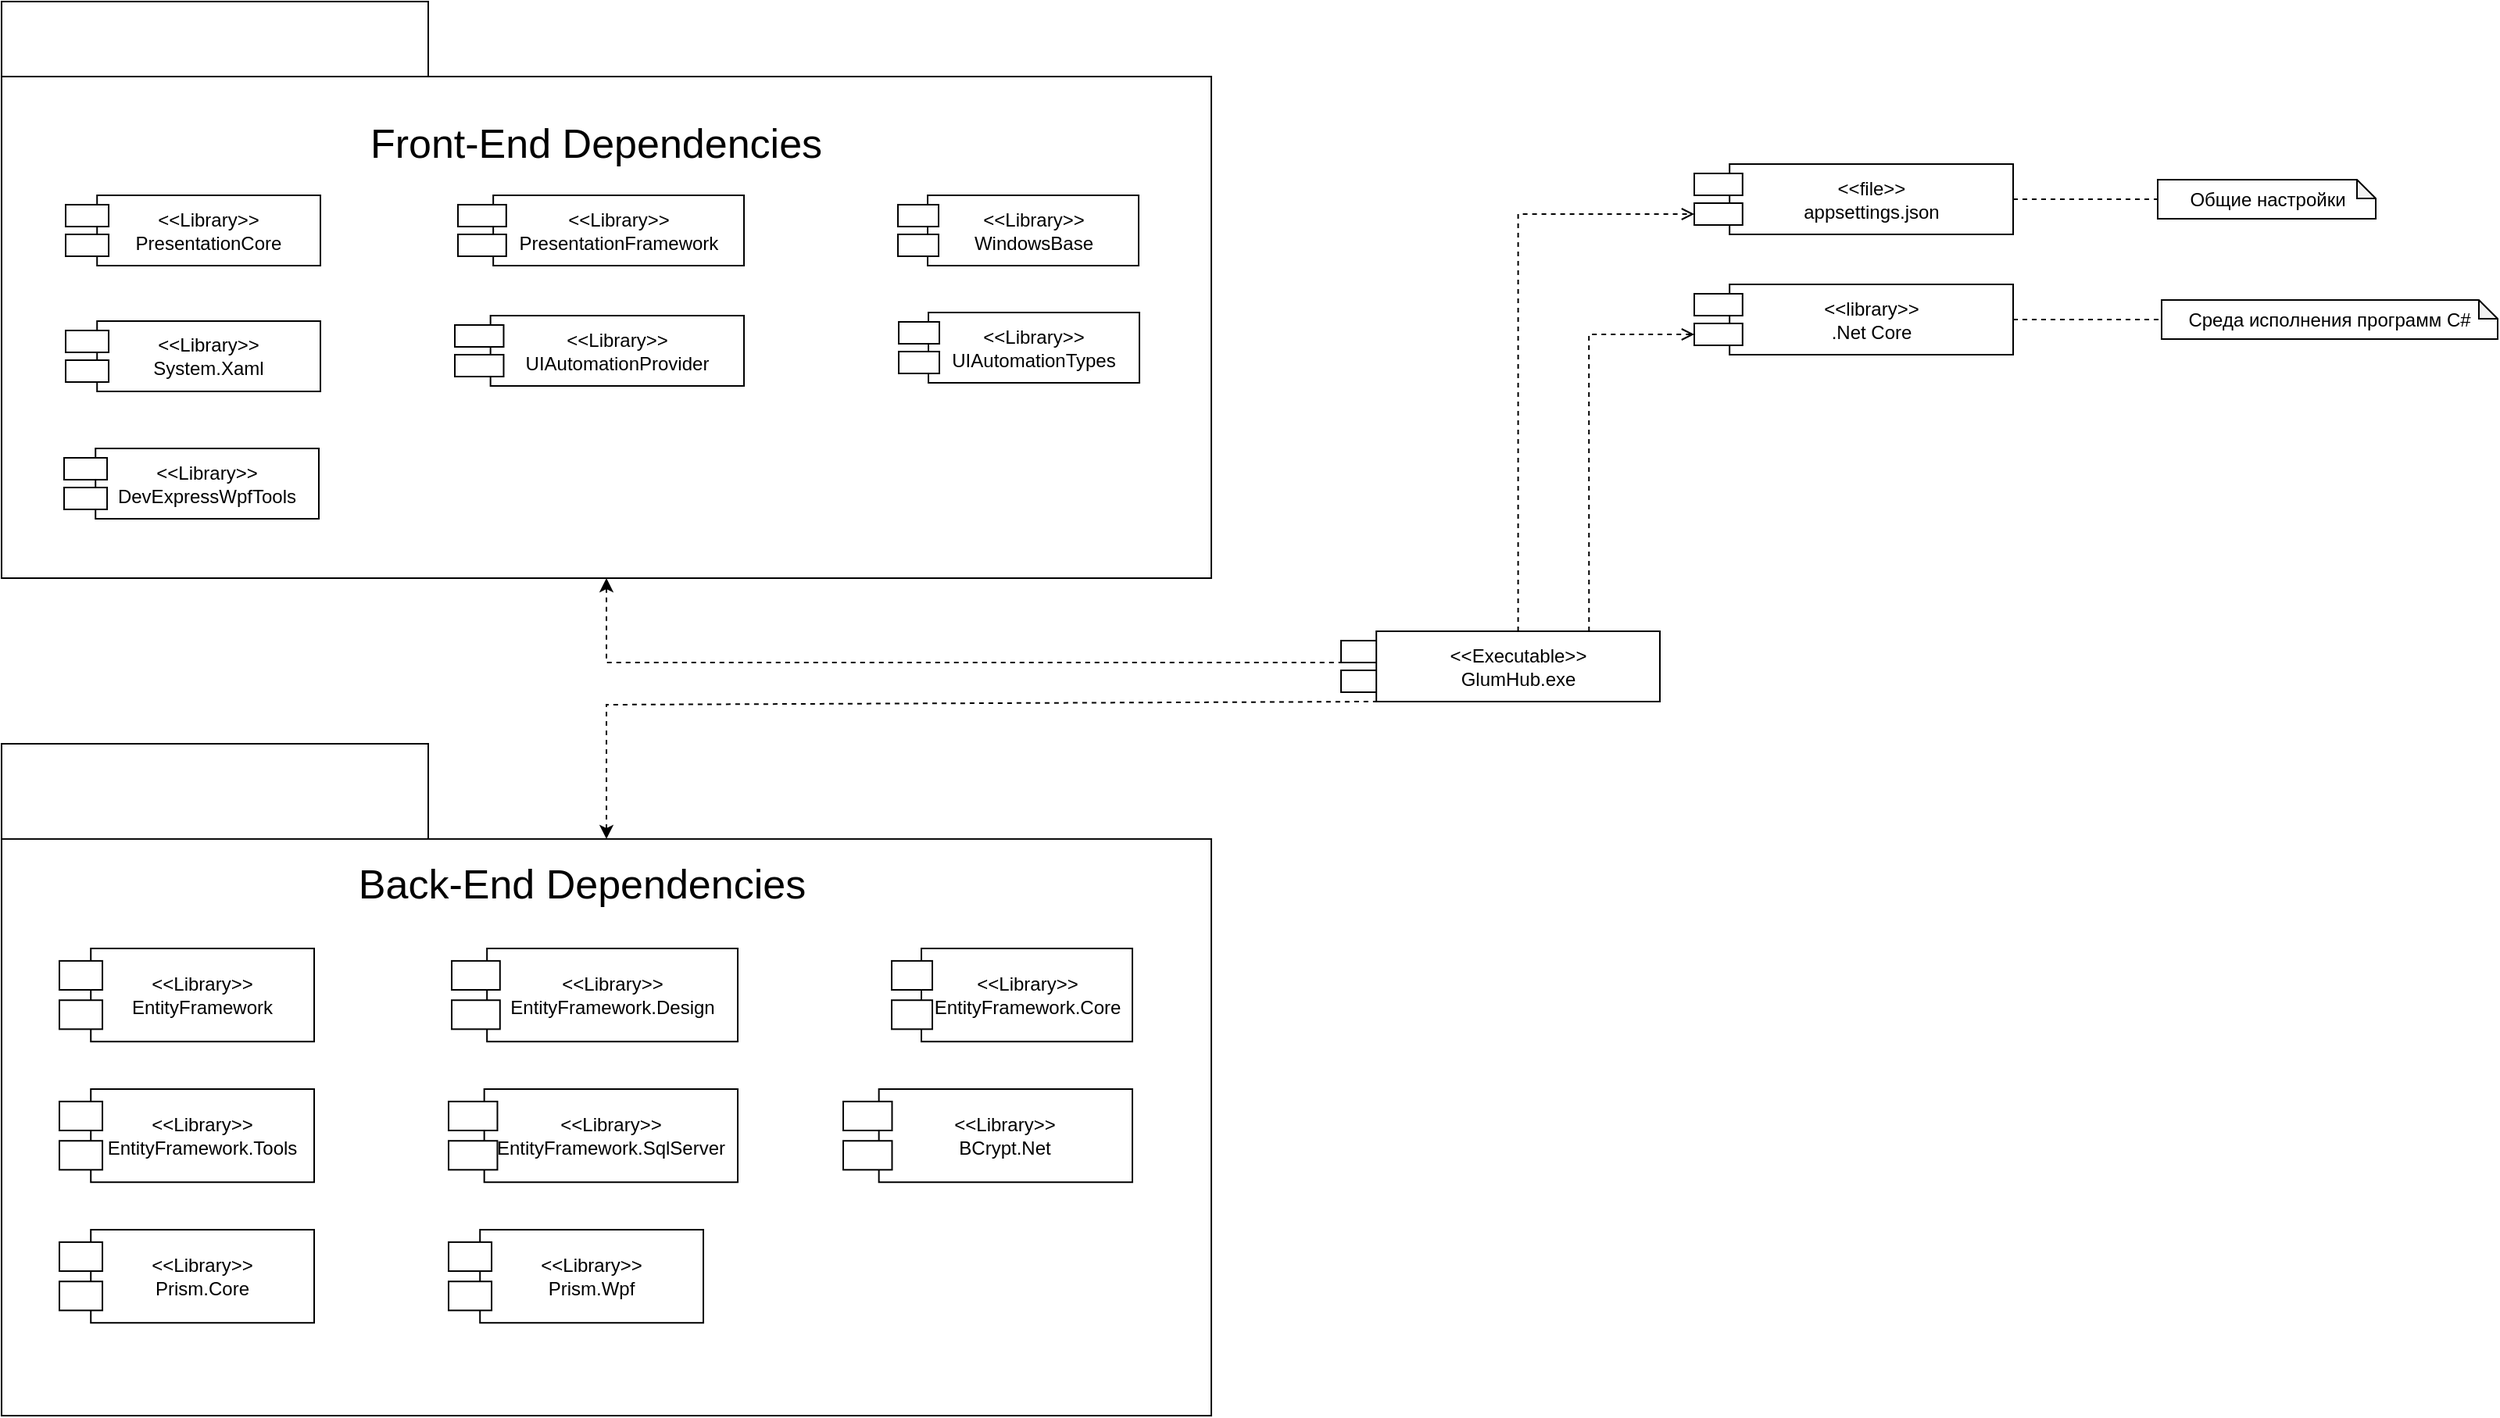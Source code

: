<mxfile version="24.2.8" type="device" pages="5">
  <diagram name="Page-1" id="evo8GbN5Y2yj2dCDXIYz">
    <mxGraphModel dx="1515" dy="2271" grid="1" gridSize="10" guides="1" tooltips="1" connect="1" arrows="1" fold="1" page="1" pageScale="1" pageWidth="827" pageHeight="1169" math="0" shadow="0">
      <root>
        <mxCell id="0" />
        <mxCell id="1" parent="0" />
        <mxCell id="wUVx7h0NpGNPbW2aDio6-1" value="" style="group" parent="1" vertex="1" connectable="0">
          <mxGeometry x="1047" y="-15" width="774" height="369" as="geometry" />
        </mxCell>
        <mxCell id="wUVx7h0NpGNPbW2aDio6-2" value="" style="rounded=0;whiteSpace=wrap;html=1;" parent="wUVx7h0NpGNPbW2aDio6-1" vertex="1">
          <mxGeometry width="273" height="85" as="geometry" />
        </mxCell>
        <mxCell id="wUVx7h0NpGNPbW2aDio6-3" value="" style="rounded=0;whiteSpace=wrap;html=1;" parent="wUVx7h0NpGNPbW2aDio6-1" vertex="1">
          <mxGeometry y="48" width="774" height="321" as="geometry" />
        </mxCell>
        <mxCell id="wUVx7h0NpGNPbW2aDio6-4" value="&lt;font style=&quot;font-size: 26px;&quot;&gt;Front-End Dependencies&lt;/font&gt;" style="text;html=1;align=center;verticalAlign=middle;resizable=0;points=[];autosize=1;strokeColor=none;fillColor=none;" parent="wUVx7h0NpGNPbW2aDio6-1" vertex="1">
          <mxGeometry x="226" y="69" width="307" height="43" as="geometry" />
        </mxCell>
        <mxCell id="wUVx7h0NpGNPbW2aDio6-5" value="" style="group" parent="wUVx7h0NpGNPbW2aDio6-1" vertex="1" connectable="0">
          <mxGeometry x="573.5" y="124" width="154" height="45" as="geometry" />
        </mxCell>
        <mxCell id="wUVx7h0NpGNPbW2aDio6-6" value="&amp;lt;&amp;lt;Library&amp;gt;&amp;gt;&lt;div&gt;WindowsBase&lt;/div&gt;" style="rounded=0;whiteSpace=wrap;html=1;" parent="wUVx7h0NpGNPbW2aDio6-5" vertex="1">
          <mxGeometry x="19" width="135" height="45" as="geometry" />
        </mxCell>
        <mxCell id="wUVx7h0NpGNPbW2aDio6-7" value="" style="rounded=0;whiteSpace=wrap;html=1;" parent="wUVx7h0NpGNPbW2aDio6-5" vertex="1">
          <mxGeometry y="25" width="26" height="14" as="geometry" />
        </mxCell>
        <mxCell id="wUVx7h0NpGNPbW2aDio6-8" value="" style="rounded=0;whiteSpace=wrap;html=1;" parent="wUVx7h0NpGNPbW2aDio6-5" vertex="1">
          <mxGeometry y="6" width="26" height="14" as="geometry" />
        </mxCell>
        <mxCell id="wUVx7h0NpGNPbW2aDio6-9" value="" style="group" parent="wUVx7h0NpGNPbW2aDio6-1" vertex="1" connectable="0">
          <mxGeometry x="290" y="201" width="185" height="45" as="geometry" />
        </mxCell>
        <mxCell id="wUVx7h0NpGNPbW2aDio6-10" value="&amp;lt;&amp;lt;Library&amp;gt;&amp;gt;&lt;div&gt;UIAutomationProvider&lt;/div&gt;" style="rounded=0;whiteSpace=wrap;html=1;" parent="wUVx7h0NpGNPbW2aDio6-9" vertex="1">
          <mxGeometry x="22.825" width="162.175" height="45" as="geometry" />
        </mxCell>
        <mxCell id="wUVx7h0NpGNPbW2aDio6-11" value="" style="rounded=0;whiteSpace=wrap;html=1;" parent="wUVx7h0NpGNPbW2aDio6-9" vertex="1">
          <mxGeometry y="25" width="31.234" height="14" as="geometry" />
        </mxCell>
        <mxCell id="wUVx7h0NpGNPbW2aDio6-12" value="" style="rounded=0;whiteSpace=wrap;html=1;" parent="wUVx7h0NpGNPbW2aDio6-9" vertex="1">
          <mxGeometry y="6" width="31.234" height="14" as="geometry" />
        </mxCell>
        <mxCell id="wUVx7h0NpGNPbW2aDio6-13" value="" style="group" parent="wUVx7h0NpGNPbW2aDio6-1" vertex="1" connectable="0">
          <mxGeometry x="41" y="204.5" width="163" height="45" as="geometry" />
        </mxCell>
        <mxCell id="wUVx7h0NpGNPbW2aDio6-14" value="&amp;lt;&amp;lt;Library&amp;gt;&amp;gt;&lt;div&gt;System.Xaml&lt;/div&gt;" style="rounded=0;whiteSpace=wrap;html=1;" parent="wUVx7h0NpGNPbW2aDio6-13" vertex="1">
          <mxGeometry x="20.11" width="142.89" height="45" as="geometry" />
        </mxCell>
        <mxCell id="wUVx7h0NpGNPbW2aDio6-15" value="" style="rounded=0;whiteSpace=wrap;html=1;" parent="wUVx7h0NpGNPbW2aDio6-13" vertex="1">
          <mxGeometry y="25" width="27.519" height="14" as="geometry" />
        </mxCell>
        <mxCell id="wUVx7h0NpGNPbW2aDio6-16" value="" style="rounded=0;whiteSpace=wrap;html=1;" parent="wUVx7h0NpGNPbW2aDio6-13" vertex="1">
          <mxGeometry y="6" width="27.519" height="14" as="geometry" />
        </mxCell>
        <mxCell id="wUVx7h0NpGNPbW2aDio6-17" value="" style="group" parent="wUVx7h0NpGNPbW2aDio6-1" vertex="1" connectable="0">
          <mxGeometry x="292" y="124" width="183" height="45" as="geometry" />
        </mxCell>
        <mxCell id="wUVx7h0NpGNPbW2aDio6-18" value="&amp;lt;&amp;lt;Library&amp;gt;&amp;gt;&lt;div&gt;PresentationFramework&lt;/div&gt;" style="rounded=0;whiteSpace=wrap;html=1;" parent="wUVx7h0NpGNPbW2aDio6-17" vertex="1">
          <mxGeometry x="22.578" width="160.422" height="45" as="geometry" />
        </mxCell>
        <mxCell id="wUVx7h0NpGNPbW2aDio6-19" value="" style="rounded=0;whiteSpace=wrap;html=1;" parent="wUVx7h0NpGNPbW2aDio6-17" vertex="1">
          <mxGeometry y="25" width="30.896" height="14" as="geometry" />
        </mxCell>
        <mxCell id="wUVx7h0NpGNPbW2aDio6-20" value="" style="rounded=0;whiteSpace=wrap;html=1;" parent="wUVx7h0NpGNPbW2aDio6-17" vertex="1">
          <mxGeometry y="6" width="30.896" height="14" as="geometry" />
        </mxCell>
        <mxCell id="wUVx7h0NpGNPbW2aDio6-21" value="" style="group" parent="wUVx7h0NpGNPbW2aDio6-1" vertex="1" connectable="0">
          <mxGeometry x="41" y="124" width="163" height="45" as="geometry" />
        </mxCell>
        <mxCell id="wUVx7h0NpGNPbW2aDio6-22" value="&amp;lt;&amp;lt;Library&amp;gt;&amp;gt;&lt;div&gt;PresentationCore&lt;/div&gt;" style="rounded=0;whiteSpace=wrap;html=1;" parent="wUVx7h0NpGNPbW2aDio6-21" vertex="1">
          <mxGeometry x="20.11" width="142.89" height="45" as="geometry" />
        </mxCell>
        <mxCell id="wUVx7h0NpGNPbW2aDio6-23" value="" style="rounded=0;whiteSpace=wrap;html=1;" parent="wUVx7h0NpGNPbW2aDio6-21" vertex="1">
          <mxGeometry y="25" width="27.519" height="14" as="geometry" />
        </mxCell>
        <mxCell id="wUVx7h0NpGNPbW2aDio6-24" value="" style="rounded=0;whiteSpace=wrap;html=1;" parent="wUVx7h0NpGNPbW2aDio6-21" vertex="1">
          <mxGeometry y="6" width="27.519" height="14" as="geometry" />
        </mxCell>
        <mxCell id="wUVx7h0NpGNPbW2aDio6-25" value="" style="group" parent="wUVx7h0NpGNPbW2aDio6-1" vertex="1" connectable="0">
          <mxGeometry x="574" y="199" width="154" height="45" as="geometry" />
        </mxCell>
        <mxCell id="wUVx7h0NpGNPbW2aDio6-26" value="&amp;lt;&amp;lt;Library&amp;gt;&amp;gt;&lt;div&gt;UIAutomationTypes&lt;br&gt;&lt;/div&gt;" style="rounded=0;whiteSpace=wrap;html=1;" parent="wUVx7h0NpGNPbW2aDio6-25" vertex="1">
          <mxGeometry x="19" width="135" height="45" as="geometry" />
        </mxCell>
        <mxCell id="wUVx7h0NpGNPbW2aDio6-27" value="" style="rounded=0;whiteSpace=wrap;html=1;" parent="wUVx7h0NpGNPbW2aDio6-25" vertex="1">
          <mxGeometry y="25" width="26" height="14" as="geometry" />
        </mxCell>
        <mxCell id="wUVx7h0NpGNPbW2aDio6-28" value="" style="rounded=0;whiteSpace=wrap;html=1;" parent="wUVx7h0NpGNPbW2aDio6-25" vertex="1">
          <mxGeometry y="6" width="26" height="14" as="geometry" />
        </mxCell>
        <mxCell id="wUVx7h0NpGNPbW2aDio6-29" value="" style="group" parent="wUVx7h0NpGNPbW2aDio6-1" vertex="1" connectable="0">
          <mxGeometry x="40" y="286" width="163" height="45" as="geometry" />
        </mxCell>
        <mxCell id="wUVx7h0NpGNPbW2aDio6-30" value="&amp;lt;&amp;lt;Library&amp;gt;&amp;gt;&lt;div&gt;DevExpressWpfTools&lt;/div&gt;" style="rounded=0;whiteSpace=wrap;html=1;" parent="wUVx7h0NpGNPbW2aDio6-29" vertex="1">
          <mxGeometry x="20.11" width="142.89" height="45" as="geometry" />
        </mxCell>
        <mxCell id="wUVx7h0NpGNPbW2aDio6-31" value="" style="rounded=0;whiteSpace=wrap;html=1;" parent="wUVx7h0NpGNPbW2aDio6-29" vertex="1">
          <mxGeometry y="25" width="27.519" height="14" as="geometry" />
        </mxCell>
        <mxCell id="wUVx7h0NpGNPbW2aDio6-32" value="" style="rounded=0;whiteSpace=wrap;html=1;" parent="wUVx7h0NpGNPbW2aDio6-29" vertex="1">
          <mxGeometry y="6" width="27.519" height="14" as="geometry" />
        </mxCell>
        <mxCell id="wUVx7h0NpGNPbW2aDio6-33" value="" style="group" parent="1" vertex="1" connectable="0">
          <mxGeometry x="1047" y="460" width="774" height="430" as="geometry" />
        </mxCell>
        <mxCell id="wUVx7h0NpGNPbW2aDio6-34" value="" style="rounded=0;whiteSpace=wrap;html=1;" parent="wUVx7h0NpGNPbW2aDio6-33" vertex="1">
          <mxGeometry width="273" height="112.585" as="geometry" />
        </mxCell>
        <mxCell id="wUVx7h0NpGNPbW2aDio6-35" value="" style="rounded=0;whiteSpace=wrap;html=1;" parent="wUVx7h0NpGNPbW2aDio6-33" vertex="1">
          <mxGeometry y="60.93" width="774" height="369.07" as="geometry" />
        </mxCell>
        <mxCell id="wUVx7h0NpGNPbW2aDio6-36" value="&lt;font style=&quot;font-size: 26px;&quot;&gt;Back-End Dependencies&lt;/font&gt;" style="text;html=1;align=center;verticalAlign=middle;resizable=0;points=[];autosize=1;strokeColor=none;fillColor=none;" parent="wUVx7h0NpGNPbW2aDio6-33" vertex="1">
          <mxGeometry x="219" y="68.875" width="304" height="43" as="geometry" />
        </mxCell>
        <mxCell id="wUVx7h0NpGNPbW2aDio6-37" value="" style="group" parent="wUVx7h0NpGNPbW2aDio6-33" vertex="1" connectable="0">
          <mxGeometry x="569.5" y="131.001" width="154" height="59.604" as="geometry" />
        </mxCell>
        <mxCell id="wUVx7h0NpGNPbW2aDio6-38" value="&amp;lt;&amp;lt;Library&amp;gt;&amp;gt;&lt;div&gt;EntityFramework.Core&lt;/div&gt;" style="rounded=0;whiteSpace=wrap;html=1;" parent="wUVx7h0NpGNPbW2aDio6-37" vertex="1">
          <mxGeometry x="19" width="135" height="59.604" as="geometry" />
        </mxCell>
        <mxCell id="wUVx7h0NpGNPbW2aDio6-39" value="" style="rounded=0;whiteSpace=wrap;html=1;" parent="wUVx7h0NpGNPbW2aDio6-37" vertex="1">
          <mxGeometry y="33.113" width="26" height="18.543" as="geometry" />
        </mxCell>
        <mxCell id="wUVx7h0NpGNPbW2aDio6-40" value="" style="rounded=0;whiteSpace=wrap;html=1;" parent="wUVx7h0NpGNPbW2aDio6-37" vertex="1">
          <mxGeometry y="7.947" width="26" height="18.543" as="geometry" />
        </mxCell>
        <mxCell id="wUVx7h0NpGNPbW2aDio6-41" value="" style="group" parent="wUVx7h0NpGNPbW2aDio6-33" vertex="1" connectable="0">
          <mxGeometry x="286" y="221.0" width="185" height="59.604" as="geometry" />
        </mxCell>
        <mxCell id="wUVx7h0NpGNPbW2aDio6-42" value="&amp;lt;&amp;lt;Library&amp;gt;&amp;gt;&lt;div&gt;EntityFramework.SqlServer&lt;/div&gt;" style="rounded=0;whiteSpace=wrap;html=1;" parent="wUVx7h0NpGNPbW2aDio6-41" vertex="1">
          <mxGeometry x="22.825" width="162.175" height="59.604" as="geometry" />
        </mxCell>
        <mxCell id="wUVx7h0NpGNPbW2aDio6-43" value="" style="rounded=0;whiteSpace=wrap;html=1;" parent="wUVx7h0NpGNPbW2aDio6-41" vertex="1">
          <mxGeometry y="33.113" width="31.234" height="18.543" as="geometry" />
        </mxCell>
        <mxCell id="wUVx7h0NpGNPbW2aDio6-44" value="" style="rounded=0;whiteSpace=wrap;html=1;" parent="wUVx7h0NpGNPbW2aDio6-41" vertex="1">
          <mxGeometry y="7.947" width="31.234" height="18.543" as="geometry" />
        </mxCell>
        <mxCell id="wUVx7h0NpGNPbW2aDio6-45" value="" style="group" parent="wUVx7h0NpGNPbW2aDio6-33" vertex="1" connectable="0">
          <mxGeometry x="37" y="220.995" width="163" height="59.604" as="geometry" />
        </mxCell>
        <mxCell id="wUVx7h0NpGNPbW2aDio6-46" value="&amp;lt;&amp;lt;Library&amp;gt;&amp;gt;&lt;div&gt;EntityFramework.Tools&lt;/div&gt;" style="rounded=0;whiteSpace=wrap;html=1;" parent="wUVx7h0NpGNPbW2aDio6-45" vertex="1">
          <mxGeometry x="20.11" width="142.89" height="59.604" as="geometry" />
        </mxCell>
        <mxCell id="wUVx7h0NpGNPbW2aDio6-47" value="" style="rounded=0;whiteSpace=wrap;html=1;" parent="wUVx7h0NpGNPbW2aDio6-45" vertex="1">
          <mxGeometry y="33.113" width="27.519" height="18.543" as="geometry" />
        </mxCell>
        <mxCell id="wUVx7h0NpGNPbW2aDio6-48" value="" style="rounded=0;whiteSpace=wrap;html=1;" parent="wUVx7h0NpGNPbW2aDio6-45" vertex="1">
          <mxGeometry y="7.947" width="27.519" height="18.543" as="geometry" />
        </mxCell>
        <mxCell id="wUVx7h0NpGNPbW2aDio6-49" value="" style="group" parent="wUVx7h0NpGNPbW2aDio6-33" vertex="1" connectable="0">
          <mxGeometry x="288" y="131.001" width="183" height="59.604" as="geometry" />
        </mxCell>
        <mxCell id="wUVx7h0NpGNPbW2aDio6-50" value="&amp;lt;&amp;lt;Library&amp;gt;&amp;gt;&lt;div&gt;EntityFramework.Design&lt;/div&gt;" style="rounded=0;whiteSpace=wrap;html=1;" parent="wUVx7h0NpGNPbW2aDio6-49" vertex="1">
          <mxGeometry x="22.578" width="160.422" height="59.604" as="geometry" />
        </mxCell>
        <mxCell id="wUVx7h0NpGNPbW2aDio6-51" value="" style="rounded=0;whiteSpace=wrap;html=1;" parent="wUVx7h0NpGNPbW2aDio6-49" vertex="1">
          <mxGeometry y="33.113" width="30.896" height="18.543" as="geometry" />
        </mxCell>
        <mxCell id="wUVx7h0NpGNPbW2aDio6-52" value="" style="rounded=0;whiteSpace=wrap;html=1;" parent="wUVx7h0NpGNPbW2aDio6-49" vertex="1">
          <mxGeometry y="7.947" width="30.896" height="18.543" as="geometry" />
        </mxCell>
        <mxCell id="wUVx7h0NpGNPbW2aDio6-53" value="" style="group" parent="wUVx7h0NpGNPbW2aDio6-33" vertex="1" connectable="0">
          <mxGeometry x="37" y="131.001" width="163" height="59.604" as="geometry" />
        </mxCell>
        <mxCell id="wUVx7h0NpGNPbW2aDio6-54" value="&amp;lt;&amp;lt;Library&amp;gt;&amp;gt;&lt;div&gt;EntityFramework&lt;/div&gt;" style="rounded=0;whiteSpace=wrap;html=1;" parent="wUVx7h0NpGNPbW2aDio6-53" vertex="1">
          <mxGeometry x="20.11" width="142.89" height="59.604" as="geometry" />
        </mxCell>
        <mxCell id="wUVx7h0NpGNPbW2aDio6-55" value="" style="rounded=0;whiteSpace=wrap;html=1;" parent="wUVx7h0NpGNPbW2aDio6-53" vertex="1">
          <mxGeometry y="33.113" width="27.519" height="18.543" as="geometry" />
        </mxCell>
        <mxCell id="wUVx7h0NpGNPbW2aDio6-56" value="" style="rounded=0;whiteSpace=wrap;html=1;" parent="wUVx7h0NpGNPbW2aDio6-53" vertex="1">
          <mxGeometry y="7.947" width="27.519" height="18.543" as="geometry" />
        </mxCell>
        <mxCell id="0UQG1Z0IvHVmQoZ-vmno-1" value="" style="group" vertex="1" connectable="0" parent="wUVx7h0NpGNPbW2aDio6-33">
          <mxGeometry x="538.5" y="221.0" width="185" height="59.604" as="geometry" />
        </mxCell>
        <mxCell id="0UQG1Z0IvHVmQoZ-vmno-2" value="&amp;lt;&amp;lt;Library&amp;gt;&amp;gt;&lt;div&gt;BCrypt.Net&lt;/div&gt;" style="rounded=0;whiteSpace=wrap;html=1;" vertex="1" parent="0UQG1Z0IvHVmQoZ-vmno-1">
          <mxGeometry x="22.825" width="162.175" height="59.604" as="geometry" />
        </mxCell>
        <mxCell id="0UQG1Z0IvHVmQoZ-vmno-3" value="" style="rounded=0;whiteSpace=wrap;html=1;" vertex="1" parent="0UQG1Z0IvHVmQoZ-vmno-1">
          <mxGeometry y="33.113" width="31.234" height="18.543" as="geometry" />
        </mxCell>
        <mxCell id="0UQG1Z0IvHVmQoZ-vmno-4" value="" style="rounded=0;whiteSpace=wrap;html=1;" vertex="1" parent="0UQG1Z0IvHVmQoZ-vmno-1">
          <mxGeometry y="7.947" width="31.234" height="18.543" as="geometry" />
        </mxCell>
        <mxCell id="0UQG1Z0IvHVmQoZ-vmno-5" value="" style="group" vertex="1" connectable="0" parent="wUVx7h0NpGNPbW2aDio6-33">
          <mxGeometry x="37" y="310.995" width="163" height="59.604" as="geometry" />
        </mxCell>
        <mxCell id="0UQG1Z0IvHVmQoZ-vmno-6" value="&amp;lt;&amp;lt;Library&amp;gt;&amp;gt;&lt;div&gt;Prism.Core&lt;/div&gt;" style="rounded=0;whiteSpace=wrap;html=1;" vertex="1" parent="0UQG1Z0IvHVmQoZ-vmno-5">
          <mxGeometry x="20.11" width="142.89" height="59.604" as="geometry" />
        </mxCell>
        <mxCell id="0UQG1Z0IvHVmQoZ-vmno-7" value="" style="rounded=0;whiteSpace=wrap;html=1;" vertex="1" parent="0UQG1Z0IvHVmQoZ-vmno-5">
          <mxGeometry y="33.113" width="27.519" height="18.543" as="geometry" />
        </mxCell>
        <mxCell id="0UQG1Z0IvHVmQoZ-vmno-8" value="" style="rounded=0;whiteSpace=wrap;html=1;" vertex="1" parent="0UQG1Z0IvHVmQoZ-vmno-5">
          <mxGeometry y="7.947" width="27.519" height="18.543" as="geometry" />
        </mxCell>
        <mxCell id="0UQG1Z0IvHVmQoZ-vmno-9" value="" style="group" vertex="1" connectable="0" parent="wUVx7h0NpGNPbW2aDio6-33">
          <mxGeometry x="286" y="310.995" width="163" height="59.604" as="geometry" />
        </mxCell>
        <mxCell id="0UQG1Z0IvHVmQoZ-vmno-10" value="&amp;lt;&amp;lt;Library&amp;gt;&amp;gt;&lt;div&gt;Prism.Wpf&lt;/div&gt;" style="rounded=0;whiteSpace=wrap;html=1;" vertex="1" parent="0UQG1Z0IvHVmQoZ-vmno-9">
          <mxGeometry x="20.11" width="142.89" height="59.604" as="geometry" />
        </mxCell>
        <mxCell id="0UQG1Z0IvHVmQoZ-vmno-11" value="" style="rounded=0;whiteSpace=wrap;html=1;" vertex="1" parent="0UQG1Z0IvHVmQoZ-vmno-9">
          <mxGeometry y="33.113" width="27.519" height="18.543" as="geometry" />
        </mxCell>
        <mxCell id="0UQG1Z0IvHVmQoZ-vmno-12" value="" style="rounded=0;whiteSpace=wrap;html=1;" vertex="1" parent="0UQG1Z0IvHVmQoZ-vmno-9">
          <mxGeometry y="7.947" width="27.519" height="18.543" as="geometry" />
        </mxCell>
        <mxCell id="wUVx7h0NpGNPbW2aDio6-68" value="" style="group" parent="1" vertex="1" connectable="0">
          <mxGeometry x="1904" y="388" width="204" height="45" as="geometry" />
        </mxCell>
        <mxCell id="wUVx7h0NpGNPbW2aDio6-69" value="" style="rounded=0;whiteSpace=wrap;html=1;" parent="wUVx7h0NpGNPbW2aDio6-68" vertex="1">
          <mxGeometry y="25" width="30.896" height="14" as="geometry" />
        </mxCell>
        <mxCell id="wUVx7h0NpGNPbW2aDio6-70" value="" style="rounded=0;whiteSpace=wrap;html=1;" parent="wUVx7h0NpGNPbW2aDio6-68" vertex="1">
          <mxGeometry y="6" width="30.896" height="14" as="geometry" />
        </mxCell>
        <mxCell id="wUVx7h0NpGNPbW2aDio6-71" value="&amp;lt;&amp;lt;Executable&amp;gt;&amp;gt;&lt;div&gt;GlumHub.exe&lt;/div&gt;" style="rounded=0;whiteSpace=wrap;html=1;" parent="wUVx7h0NpGNPbW2aDio6-68" vertex="1">
          <mxGeometry x="22.58" width="181.42" height="45" as="geometry" />
        </mxCell>
        <mxCell id="wUVx7h0NpGNPbW2aDio6-72" value="" style="endArrow=none;html=1;rounded=0;exitX=0.5;exitY=1;exitDx=0;exitDy=0;entryX=0;entryY=1;entryDx=0;entryDy=0;dashed=1;endFill=0;startArrow=classic;startFill=1;" parent="1" source="wUVx7h0NpGNPbW2aDio6-3" target="wUVx7h0NpGNPbW2aDio6-70" edge="1">
          <mxGeometry width="50" height="50" relative="1" as="geometry">
            <mxPoint x="1987" y="459" as="sourcePoint" />
            <mxPoint x="1705" y="448" as="targetPoint" />
            <Array as="points">
              <mxPoint x="1434" y="408" />
            </Array>
          </mxGeometry>
        </mxCell>
        <mxCell id="wUVx7h0NpGNPbW2aDio6-73" value="" style="endArrow=none;html=1;rounded=0;exitX=0.5;exitY=0;exitDx=0;exitDy=0;entryX=0;entryY=1;entryDx=0;entryDy=0;dashed=1;endFill=0;startArrow=classic;startFill=1;" parent="1" source="wUVx7h0NpGNPbW2aDio6-35" target="wUVx7h0NpGNPbW2aDio6-71" edge="1">
          <mxGeometry width="50" height="50" relative="1" as="geometry">
            <mxPoint x="1444" y="364" as="sourcePoint" />
            <mxPoint x="1914" y="418" as="targetPoint" />
            <Array as="points">
              <mxPoint x="1434" y="435" />
            </Array>
          </mxGeometry>
        </mxCell>
        <mxCell id="wUVx7h0NpGNPbW2aDio6-75" value="" style="group" parent="1" vertex="1" connectable="0">
          <mxGeometry x="2130" y="166" width="204" height="45" as="geometry" />
        </mxCell>
        <mxCell id="wUVx7h0NpGNPbW2aDio6-76" value="&amp;lt;&amp;lt;library&amp;gt;&amp;gt;&lt;div&gt;.Net Core&lt;/div&gt;" style="rounded=0;whiteSpace=wrap;html=1;" parent="wUVx7h0NpGNPbW2aDio6-75" vertex="1">
          <mxGeometry x="22.58" width="181.42" height="45" as="geometry" />
        </mxCell>
        <mxCell id="wUVx7h0NpGNPbW2aDio6-77" value="" style="rounded=0;whiteSpace=wrap;html=1;" parent="wUVx7h0NpGNPbW2aDio6-75" vertex="1">
          <mxGeometry y="25" width="30.896" height="14" as="geometry" />
        </mxCell>
        <mxCell id="wUVx7h0NpGNPbW2aDio6-78" value="" style="rounded=0;whiteSpace=wrap;html=1;" parent="wUVx7h0NpGNPbW2aDio6-75" vertex="1">
          <mxGeometry y="6" width="30.896" height="14" as="geometry" />
        </mxCell>
        <mxCell id="wUVx7h0NpGNPbW2aDio6-79" value="" style="endArrow=none;dashed=1;html=1;rounded=0;entryX=0;entryY=0.5;entryDx=0;entryDy=0;exitX=1;exitY=0.5;exitDx=0;exitDy=0;entryPerimeter=0;" parent="1" source="wUVx7h0NpGNPbW2aDio6-76" target="wUVx7h0NpGNPbW2aDio6-80" edge="1">
          <mxGeometry width="50" height="50" relative="1" as="geometry">
            <mxPoint x="2196" y="425" as="sourcePoint" />
            <mxPoint x="2397" y="188.5" as="targetPoint" />
          </mxGeometry>
        </mxCell>
        <mxCell id="wUVx7h0NpGNPbW2aDio6-80" value="Среда исполнения программ C#" style="shape=note;whiteSpace=wrap;html=1;backgroundOutline=1;darkOpacity=0.05;size=12;" parent="1" vertex="1">
          <mxGeometry x="2429" y="176" width="215" height="25" as="geometry" />
        </mxCell>
        <mxCell id="wUVx7h0NpGNPbW2aDio6-81" value="" style="group" parent="1" vertex="1" connectable="0">
          <mxGeometry x="2130" y="89" width="204" height="45" as="geometry" />
        </mxCell>
        <mxCell id="wUVx7h0NpGNPbW2aDio6-82" value="&amp;lt;&amp;lt;file&amp;gt;&amp;gt;&lt;div&gt;appsettings.json&lt;/div&gt;" style="rounded=0;whiteSpace=wrap;html=1;" parent="wUVx7h0NpGNPbW2aDio6-81" vertex="1">
          <mxGeometry x="22.58" width="181.42" height="45" as="geometry" />
        </mxCell>
        <mxCell id="wUVx7h0NpGNPbW2aDio6-83" value="" style="rounded=0;whiteSpace=wrap;html=1;" parent="wUVx7h0NpGNPbW2aDio6-81" vertex="1">
          <mxGeometry y="25" width="30.896" height="14" as="geometry" />
        </mxCell>
        <mxCell id="wUVx7h0NpGNPbW2aDio6-84" value="" style="rounded=0;whiteSpace=wrap;html=1;" parent="wUVx7h0NpGNPbW2aDio6-81" vertex="1">
          <mxGeometry y="6" width="30.896" height="14" as="geometry" />
        </mxCell>
        <mxCell id="wUVx7h0NpGNPbW2aDio6-85" value="Общие настройки" style="shape=note;whiteSpace=wrap;html=1;backgroundOutline=1;darkOpacity=0.05;size=12;" parent="1" vertex="1">
          <mxGeometry x="2426.5" y="99" width="139.5" height="25" as="geometry" />
        </mxCell>
        <mxCell id="wUVx7h0NpGNPbW2aDio6-86" value="" style="endArrow=none;dashed=1;html=1;rounded=0;entryX=0;entryY=0.5;entryDx=0;entryDy=0;exitX=1;exitY=0.5;exitDx=0;exitDy=0;entryPerimeter=0;" parent="1" source="wUVx7h0NpGNPbW2aDio6-82" target="wUVx7h0NpGNPbW2aDio6-85" edge="1">
          <mxGeometry width="50" height="50" relative="1" as="geometry">
            <mxPoint x="2344" y="199" as="sourcePoint" />
            <mxPoint x="2439" y="199" as="targetPoint" />
          </mxGeometry>
        </mxCell>
        <mxCell id="wUVx7h0NpGNPbW2aDio6-87" style="edgeStyle=orthogonalEdgeStyle;rounded=0;orthogonalLoop=1;jettySize=auto;html=1;exitX=0.75;exitY=0;exitDx=0;exitDy=0;entryX=0;entryY=0.5;entryDx=0;entryDy=0;dashed=1;endArrow=open;endFill=0;" parent="1" source="wUVx7h0NpGNPbW2aDio6-71" target="wUVx7h0NpGNPbW2aDio6-77" edge="1">
          <mxGeometry relative="1" as="geometry" />
        </mxCell>
        <mxCell id="wUVx7h0NpGNPbW2aDio6-88" style="edgeStyle=orthogonalEdgeStyle;rounded=0;orthogonalLoop=1;jettySize=auto;html=1;exitX=0.5;exitY=0;exitDx=0;exitDy=0;entryX=0;entryY=0.5;entryDx=0;entryDy=0;dashed=1;endArrow=open;endFill=0;" parent="1" source="wUVx7h0NpGNPbW2aDio6-71" target="wUVx7h0NpGNPbW2aDio6-83" edge="1">
          <mxGeometry relative="1" as="geometry" />
        </mxCell>
      </root>
    </mxGraphModel>
  </diagram>
  <diagram id="LLqeSi1ioJOSQucJgOeK" name="Page-2">
    <mxGraphModel dx="2437" dy="1927" grid="1" gridSize="10" guides="1" tooltips="1" connect="1" arrows="1" fold="1" page="1" pageScale="1" pageWidth="827" pageHeight="1169" math="0" shadow="0">
      <root>
        <mxCell id="0" />
        <mxCell id="1" parent="0" />
        <mxCell id="lZ0ZMsIWfianAtmfhT9B-1" style="rounded=0;orthogonalLoop=1;jettySize=auto;html=1;exitX=0;exitY=0.333;exitDx=0;exitDy=0;exitPerimeter=0;entryX=1;entryY=1;entryDx=0;entryDy=0;" edge="1" parent="1" source="lZ0ZMsIWfianAtmfhT9B-10" target="lZ0ZMsIWfianAtmfhT9B-21">
          <mxGeometry relative="1" as="geometry" />
        </mxCell>
        <mxCell id="lZ0ZMsIWfianAtmfhT9B-2" style="rounded=0;orthogonalLoop=1;jettySize=auto;html=1;exitX=0;exitY=0.333;exitDx=0;exitDy=0;exitPerimeter=0;entryX=1;entryY=0.5;entryDx=0;entryDy=0;" edge="1" parent="1" source="lZ0ZMsIWfianAtmfhT9B-10" target="lZ0ZMsIWfianAtmfhT9B-22">
          <mxGeometry relative="1" as="geometry" />
        </mxCell>
        <mxCell id="lZ0ZMsIWfianAtmfhT9B-3" style="rounded=0;orthogonalLoop=1;jettySize=auto;html=1;exitX=0;exitY=0.333;exitDx=0;exitDy=0;exitPerimeter=0;entryX=1;entryY=0;entryDx=0;entryDy=0;" edge="1" parent="1" source="lZ0ZMsIWfianAtmfhT9B-10" target="lZ0ZMsIWfianAtmfhT9B-29">
          <mxGeometry relative="1" as="geometry" />
        </mxCell>
        <mxCell id="lZ0ZMsIWfianAtmfhT9B-4" style="rounded=0;orthogonalLoop=1;jettySize=auto;html=1;exitX=0;exitY=0.333;exitDx=0;exitDy=0;exitPerimeter=0;entryX=1;entryY=0;entryDx=0;entryDy=0;" edge="1" parent="1" source="lZ0ZMsIWfianAtmfhT9B-10" target="lZ0ZMsIWfianAtmfhT9B-25">
          <mxGeometry relative="1" as="geometry" />
        </mxCell>
        <mxCell id="lZ0ZMsIWfianAtmfhT9B-5" style="rounded=0;orthogonalLoop=1;jettySize=auto;html=1;exitX=1;exitY=0.333;exitDx=0;exitDy=0;exitPerimeter=0;entryX=0;entryY=0.5;entryDx=0;entryDy=0;" edge="1" parent="1" source="lZ0ZMsIWfianAtmfhT9B-10" target="lZ0ZMsIWfianAtmfhT9B-28">
          <mxGeometry relative="1" as="geometry" />
        </mxCell>
        <mxCell id="lZ0ZMsIWfianAtmfhT9B-6" style="rounded=0;orthogonalLoop=1;jettySize=auto;html=1;exitX=1;exitY=0.333;exitDx=0;exitDy=0;exitPerimeter=0;entryX=0;entryY=0.5;entryDx=0;entryDy=0;" edge="1" parent="1" source="lZ0ZMsIWfianAtmfhT9B-10" target="lZ0ZMsIWfianAtmfhT9B-20">
          <mxGeometry relative="1" as="geometry" />
        </mxCell>
        <mxCell id="lZ0ZMsIWfianAtmfhT9B-7" style="rounded=0;orthogonalLoop=1;jettySize=auto;html=1;exitX=1;exitY=0.333;exitDx=0;exitDy=0;exitPerimeter=0;entryX=0;entryY=0.5;entryDx=0;entryDy=0;" edge="1" parent="1" source="lZ0ZMsIWfianAtmfhT9B-10" target="lZ0ZMsIWfianAtmfhT9B-23">
          <mxGeometry relative="1" as="geometry" />
        </mxCell>
        <mxCell id="lZ0ZMsIWfianAtmfhT9B-8" style="rounded=0;orthogonalLoop=1;jettySize=auto;html=1;exitX=1;exitY=0.333;exitDx=0;exitDy=0;exitPerimeter=0;entryX=0;entryY=0;entryDx=0;entryDy=0;" edge="1" parent="1" source="lZ0ZMsIWfianAtmfhT9B-10" target="lZ0ZMsIWfianAtmfhT9B-34">
          <mxGeometry relative="1" as="geometry" />
        </mxCell>
        <mxCell id="lZ0ZMsIWfianAtmfhT9B-9" style="rounded=0;orthogonalLoop=1;jettySize=auto;html=1;exitX=1;exitY=0.333;exitDx=0;exitDy=0;exitPerimeter=0;entryX=0;entryY=0;entryDx=0;entryDy=0;" edge="1" parent="1" source="lZ0ZMsIWfianAtmfhT9B-10" target="lZ0ZMsIWfianAtmfhT9B-35">
          <mxGeometry relative="1" as="geometry" />
        </mxCell>
        <mxCell id="lZ0ZMsIWfianAtmfhT9B-10" value="Клиент" style="shape=umlActor;verticalLabelPosition=bottom;verticalAlign=top;html=1;outlineConnect=0;" vertex="1" parent="1">
          <mxGeometry x="-20" y="220" width="30" height="60" as="geometry" />
        </mxCell>
        <mxCell id="lZ0ZMsIWfianAtmfhT9B-11" style="rounded=0;orthogonalLoop=1;jettySize=auto;html=1;exitX=1;exitY=0.333;exitDx=0;exitDy=0;exitPerimeter=0;entryX=0;entryY=0.5;entryDx=0;entryDy=0;" edge="1" parent="1" source="lZ0ZMsIWfianAtmfhT9B-13" target="lZ0ZMsIWfianAtmfhT9B-31">
          <mxGeometry relative="1" as="geometry" />
        </mxCell>
        <mxCell id="lZ0ZMsIWfianAtmfhT9B-12" style="rounded=0;orthogonalLoop=1;jettySize=auto;html=1;exitX=1;exitY=0.333;exitDx=0;exitDy=0;exitPerimeter=0;entryX=0;entryY=0;entryDx=0;entryDy=0;" edge="1" parent="1" source="lZ0ZMsIWfianAtmfhT9B-13" target="lZ0ZMsIWfianAtmfhT9B-32">
          <mxGeometry relative="1" as="geometry" />
        </mxCell>
        <mxCell id="lZ0ZMsIWfianAtmfhT9B-13" value="Мастер" style="shape=umlActor;verticalLabelPosition=bottom;verticalAlign=top;html=1;outlineConnect=0;" vertex="1" parent="1">
          <mxGeometry x="320" y="210" width="30" height="60" as="geometry" />
        </mxCell>
        <mxCell id="lZ0ZMsIWfianAtmfhT9B-14" style="rounded=0;orthogonalLoop=1;jettySize=auto;html=1;exitX=0;exitY=0.333;exitDx=0;exitDy=0;exitPerimeter=0;entryX=1;entryY=0.5;entryDx=0;entryDy=0;" edge="1" parent="1" source="lZ0ZMsIWfianAtmfhT9B-19" target="lZ0ZMsIWfianAtmfhT9B-41">
          <mxGeometry relative="1" as="geometry" />
        </mxCell>
        <mxCell id="lZ0ZMsIWfianAtmfhT9B-15" style="rounded=0;orthogonalLoop=1;jettySize=auto;html=1;exitX=1;exitY=0.333;exitDx=0;exitDy=0;exitPerimeter=0;entryX=0;entryY=0.5;entryDx=0;entryDy=0;" edge="1" parent="1" source="lZ0ZMsIWfianAtmfhT9B-19" target="lZ0ZMsIWfianAtmfhT9B-21">
          <mxGeometry relative="1" as="geometry" />
        </mxCell>
        <mxCell id="lZ0ZMsIWfianAtmfhT9B-16" style="rounded=0;orthogonalLoop=1;jettySize=auto;html=1;exitX=1;exitY=0.333;exitDx=0;exitDy=0;exitPerimeter=0;entryX=0;entryY=0;entryDx=0;entryDy=0;" edge="1" parent="1" source="lZ0ZMsIWfianAtmfhT9B-19" target="lZ0ZMsIWfianAtmfhT9B-36">
          <mxGeometry relative="1" as="geometry" />
        </mxCell>
        <mxCell id="lZ0ZMsIWfianAtmfhT9B-17" style="rounded=0;orthogonalLoop=1;jettySize=auto;html=1;exitX=1;exitY=0.333;exitDx=0;exitDy=0;exitPerimeter=0;entryX=0;entryY=0;entryDx=0;entryDy=0;" edge="1" parent="1" source="lZ0ZMsIWfianAtmfhT9B-19" target="lZ0ZMsIWfianAtmfhT9B-37">
          <mxGeometry relative="1" as="geometry" />
        </mxCell>
        <mxCell id="lZ0ZMsIWfianAtmfhT9B-18" style="rounded=0;orthogonalLoop=1;jettySize=auto;html=1;exitX=1;exitY=0.333;exitDx=0;exitDy=0;exitPerimeter=0;entryX=0;entryY=0;entryDx=0;entryDy=0;" edge="1" parent="1" source="lZ0ZMsIWfianAtmfhT9B-19" target="lZ0ZMsIWfianAtmfhT9B-38">
          <mxGeometry relative="1" as="geometry" />
        </mxCell>
        <mxCell id="lZ0ZMsIWfianAtmfhT9B-19" value="Администратор" style="shape=umlActor;verticalLabelPosition=bottom;verticalAlign=top;html=1;outlineConnect=0;" vertex="1" parent="1">
          <mxGeometry x="-550" y="180" width="30" height="60" as="geometry" />
        </mxCell>
        <mxCell id="lZ0ZMsIWfianAtmfhT9B-20" value="Записаться на услугу к мастеру" style="ellipse;whiteSpace=wrap;html=1;" vertex="1" parent="1">
          <mxGeometry x="80" y="50" width="120" height="80" as="geometry" />
        </mxCell>
        <mxCell id="lZ0ZMsIWfianAtmfhT9B-21" value="Авторизация" style="ellipse;whiteSpace=wrap;html=1;" vertex="1" parent="1">
          <mxGeometry x="-240" y="-40" width="120" height="80" as="geometry" />
        </mxCell>
        <mxCell id="lZ0ZMsIWfianAtmfhT9B-22" value="Искать мастера" style="ellipse;whiteSpace=wrap;html=1;" vertex="1" parent="1">
          <mxGeometry x="-240" y="230" width="120" height="80" as="geometry" />
        </mxCell>
        <mxCell id="lZ0ZMsIWfianAtmfhT9B-23" value="Просмотреть предстоящие записи" style="ellipse;whiteSpace=wrap;html=1;" vertex="1" parent="1">
          <mxGeometry x="80" y="140" width="120" height="80" as="geometry" />
        </mxCell>
        <mxCell id="lZ0ZMsIWfianAtmfhT9B-24" value="Просмотреть историю записей" style="ellipse;whiteSpace=wrap;html=1;" vertex="1" parent="1">
          <mxGeometry x="80" y="290" width="120" height="80" as="geometry" />
        </mxCell>
        <mxCell id="lZ0ZMsIWfianAtmfhT9B-25" value="Выполнить фильтрацию мастеров" style="ellipse;whiteSpace=wrap;html=1;" vertex="1" parent="1">
          <mxGeometry x="-240" y="415" width="120" height="80" as="geometry" />
        </mxCell>
        <mxCell id="lZ0ZMsIWfianAtmfhT9B-26" value="По услугам" style="ellipse;whiteSpace=wrap;html=1;" vertex="1" parent="1">
          <mxGeometry x="-200" y="540" width="120" height="80" as="geometry" />
        </mxCell>
        <mxCell id="lZ0ZMsIWfianAtmfhT9B-27" value="&amp;lt;&amp;lt;Extends&amp;gt;&amp;gt;" style="endArrow=open;endSize=12;dashed=1;html=1;rounded=0;exitX=0.733;exitY=0.991;exitDx=0;exitDy=0;entryX=0.5;entryY=0;entryDx=0;entryDy=0;exitPerimeter=0;" edge="1" parent="1" source="lZ0ZMsIWfianAtmfhT9B-25" target="lZ0ZMsIWfianAtmfhT9B-26">
          <mxGeometry width="160" relative="1" as="geometry">
            <mxPoint x="-40" y="505" as="sourcePoint" />
            <mxPoint x="290" y="350" as="targetPoint" />
          </mxGeometry>
        </mxCell>
        <mxCell id="lZ0ZMsIWfianAtmfhT9B-28" value="Регистрация" style="ellipse;whiteSpace=wrap;html=1;" vertex="1" parent="1">
          <mxGeometry x="80" y="-40" width="120" height="80" as="geometry" />
        </mxCell>
        <mxCell id="lZ0ZMsIWfianAtmfhT9B-29" value="Посмотреть информацию о мастере" style="ellipse;whiteSpace=wrap;html=1;" vertex="1" parent="1">
          <mxGeometry x="-240" y="320" width="120" height="80" as="geometry" />
        </mxCell>
        <mxCell id="lZ0ZMsIWfianAtmfhT9B-30" value="Extends" style="endArrow=block;endSize=16;endFill=0;html=1;rounded=0;" edge="1" parent="1">
          <mxGeometry width="160" relative="1" as="geometry">
            <mxPoint x="300" y="240" as="sourcePoint" />
            <mxPoint x="30" y="240" as="targetPoint" />
          </mxGeometry>
        </mxCell>
        <mxCell id="lZ0ZMsIWfianAtmfhT9B-31" value="Добавить новую доступную запись" style="ellipse;whiteSpace=wrap;html=1;" vertex="1" parent="1">
          <mxGeometry x="430" y="150" width="120" height="80" as="geometry" />
        </mxCell>
        <mxCell id="lZ0ZMsIWfianAtmfhT9B-32" value="Удалить незабронированную запись" style="ellipse;whiteSpace=wrap;html=1;" vertex="1" parent="1">
          <mxGeometry x="430" y="240" width="120" height="80" as="geometry" />
        </mxCell>
        <mxCell id="lZ0ZMsIWfianAtmfhT9B-33" value="Назначить мастера" style="ellipse;whiteSpace=wrap;html=1;" vertex="1" parent="1">
          <mxGeometry x="-740" y="300" width="120" height="80" as="geometry" />
        </mxCell>
        <mxCell id="lZ0ZMsIWfianAtmfhT9B-34" value="Подписаться на мастера" style="ellipse;whiteSpace=wrap;html=1;" vertex="1" parent="1">
          <mxGeometry x="80" y="380" width="120" height="80" as="geometry" />
        </mxCell>
        <mxCell id="lZ0ZMsIWfianAtmfhT9B-35" value="Редактировать профиль" style="ellipse;whiteSpace=wrap;html=1;" vertex="1" parent="1">
          <mxGeometry x="80" y="470" width="120" height="80" as="geometry" />
        </mxCell>
        <mxCell id="lZ0ZMsIWfianAtmfhT9B-36" value="Искать пользователя" style="ellipse;whiteSpace=wrap;html=1;" vertex="1" parent="1">
          <mxGeometry x="-440" y="230" width="120" height="80" as="geometry" />
        </mxCell>
        <mxCell id="lZ0ZMsIWfianAtmfhT9B-37" value="Посмотреть информацию о пользователе" style="ellipse;whiteSpace=wrap;html=1;" vertex="1" parent="1">
          <mxGeometry x="-440" y="320" width="120" height="80" as="geometry" />
        </mxCell>
        <mxCell id="lZ0ZMsIWfianAtmfhT9B-38" value="Выполнить фильтрацию пользователей" style="ellipse;whiteSpace=wrap;html=1;" vertex="1" parent="1">
          <mxGeometry x="-440" y="410" width="120" height="80" as="geometry" />
        </mxCell>
        <mxCell id="lZ0ZMsIWfianAtmfhT9B-39" value="По городу" style="ellipse;whiteSpace=wrap;html=1;" vertex="1" parent="1">
          <mxGeometry x="-530" y="520" width="120" height="80" as="geometry" />
        </mxCell>
        <mxCell id="lZ0ZMsIWfianAtmfhT9B-40" value="&amp;lt;&amp;lt;Extends&amp;gt;&amp;gt;" style="endArrow=open;endSize=12;dashed=1;html=1;rounded=0;exitX=0;exitY=1;exitDx=0;exitDy=0;entryX=0.5;entryY=0;entryDx=0;entryDy=0;" edge="1" parent="1" source="lZ0ZMsIWfianAtmfhT9B-38" target="lZ0ZMsIWfianAtmfhT9B-39">
          <mxGeometry width="160" relative="1" as="geometry">
            <mxPoint x="-453" y="495" as="sourcePoint" />
            <mxPoint x="-90" y="349" as="targetPoint" />
          </mxGeometry>
        </mxCell>
        <mxCell id="lZ0ZMsIWfianAtmfhT9B-41" value="Заблокировать пользователя" style="ellipse;whiteSpace=wrap;html=1;" vertex="1" parent="1">
          <mxGeometry x="-750" y="100" width="120" height="80" as="geometry" />
        </mxCell>
        <mxCell id="lZ0ZMsIWfianAtmfhT9B-42" value="По городу" style="ellipse;whiteSpace=wrap;html=1;" vertex="1" parent="1">
          <mxGeometry x="-340" y="540" width="120" height="80" as="geometry" />
        </mxCell>
        <mxCell id="lZ0ZMsIWfianAtmfhT9B-43" value="&amp;lt;&amp;lt;Extends&amp;gt;&amp;gt;" style="endArrow=open;endSize=12;dashed=1;html=1;rounded=0;exitX=0;exitY=1;exitDx=0;exitDy=0;entryX=0.5;entryY=0;entryDx=0;entryDy=0;" edge="1" parent="1" source="lZ0ZMsIWfianAtmfhT9B-25" target="lZ0ZMsIWfianAtmfhT9B-42">
          <mxGeometry width="160" relative="1" as="geometry">
            <mxPoint x="-232" y="498" as="sourcePoint" />
            <mxPoint x="100" y="369" as="targetPoint" />
          </mxGeometry>
        </mxCell>
        <mxCell id="lZ0ZMsIWfianAtmfhT9B-44" style="rounded=0;orthogonalLoop=1;jettySize=auto;html=1;entryX=1;entryY=0;entryDx=0;entryDy=0;" edge="1" parent="1" target="lZ0ZMsIWfianAtmfhT9B-33">
          <mxGeometry relative="1" as="geometry">
            <mxPoint x="-550" y="200" as="sourcePoint" />
            <mxPoint x="-620" y="150" as="targetPoint" />
          </mxGeometry>
        </mxCell>
        <mxCell id="lZ0ZMsIWfianAtmfhT9B-45" style="rounded=0;orthogonalLoop=1;jettySize=auto;html=1;exitX=1;exitY=0.333;exitDx=0;exitDy=0;exitPerimeter=0;entryX=0.001;entryY=0.411;entryDx=0;entryDy=0;entryPerimeter=0;" edge="1" parent="1" source="lZ0ZMsIWfianAtmfhT9B-10" target="lZ0ZMsIWfianAtmfhT9B-24">
          <mxGeometry relative="1" as="geometry" />
        </mxCell>
      </root>
    </mxGraphModel>
  </diagram>
  <diagram id="HDFX9DyGcoPSjYvi4OSj" name="Page-3">
    <mxGraphModel dx="1288" dy="606" grid="1" gridSize="10" guides="1" tooltips="1" connect="1" arrows="1" fold="1" page="1" pageScale="1" pageWidth="827" pageHeight="1169" math="0" shadow="0">
      <root>
        <mxCell id="0" />
        <mxCell id="1" parent="0" />
        <mxCell id="SRofmF8yVLn8qXMX_unC-1" value="ApplicationContextDB" style="swimlane;fontStyle=1;align=center;verticalAlign=top;childLayout=stackLayout;horizontal=1;startSize=26;horizontalStack=0;resizeParent=1;resizeParentMax=0;resizeLast=0;collapsible=1;marginBottom=0;whiteSpace=wrap;html=1;" vertex="1" parent="1">
          <mxGeometry x="413.5" y="370" width="260" height="140" as="geometry" />
        </mxCell>
        <mxCell id="SRofmF8yVLn8qXMX_unC-2" value="+ Credentials: DbSet&amp;lt;Credentials&amp;gt;&lt;div&gt;+ Users: DbSet&amp;lt;User&amp;gt;&lt;/div&gt;&lt;div&gt;+ MasterInfos&amp;lt;MasterInfo&amp;gt;&lt;/div&gt;&lt;div&gt;+ Bookings: DbSet&amp;lt;Booking&amp;gt;&lt;/div&gt;" style="text;strokeColor=none;fillColor=none;align=left;verticalAlign=top;spacingLeft=4;spacingRight=4;overflow=hidden;rotatable=0;points=[[0,0.5],[1,0.5]];portConstraint=eastwest;whiteSpace=wrap;html=1;" vertex="1" parent="SRofmF8yVLn8qXMX_unC-1">
          <mxGeometry y="26" width="260" height="64" as="geometry" />
        </mxCell>
        <mxCell id="SRofmF8yVLn8qXMX_unC-3" value="" style="line;strokeWidth=1;fillColor=none;align=left;verticalAlign=middle;spacingTop=-1;spacingLeft=3;spacingRight=3;rotatable=0;labelPosition=right;points=[];portConstraint=eastwest;strokeColor=inherit;" vertex="1" parent="SRofmF8yVLn8qXMX_unC-1">
          <mxGeometry y="90" width="260" height="8" as="geometry" />
        </mxCell>
        <mxCell id="SRofmF8yVLn8qXMX_unC-4" value="+ OnConfiguring: void&lt;div&gt;+OnModelCreating: void&lt;/div&gt;" style="text;strokeColor=none;fillColor=none;align=left;verticalAlign=top;spacingLeft=4;spacingRight=4;overflow=hidden;rotatable=0;points=[[0,0.5],[1,0.5]];portConstraint=eastwest;whiteSpace=wrap;html=1;" vertex="1" parent="SRofmF8yVLn8qXMX_unC-1">
          <mxGeometry y="98" width="260" height="42" as="geometry" />
        </mxCell>
        <mxCell id="SRofmF8yVLn8qXMX_unC-5" value="User" style="swimlane;fontStyle=0;childLayout=stackLayout;horizontal=1;startSize=26;fillColor=none;horizontalStack=0;resizeParent=1;resizeParentMax=0;resizeLast=0;collapsible=1;marginBottom=0;whiteSpace=wrap;html=1;" vertex="1" parent="1">
          <mxGeometry x="90" y="70" width="270" height="210" as="geometry" />
        </mxCell>
        <mxCell id="SRofmF8yVLn8qXMX_unC-6" value="+ Id: long&lt;div&gt;+ Username: string&lt;br&gt;&lt;div&gt;+ ProfileImage: byte[]&lt;/div&gt;&lt;div&gt;+&amp;nbsp; FirstName: string&lt;/div&gt;&lt;/div&gt;&lt;div&gt;+ SecondName: string&lt;/div&gt;&lt;div&gt;+ Email: string&lt;/div&gt;&lt;div&gt;+ Tel: string&lt;/div&gt;&lt;div&gt;+ Role: ROLES&lt;/div&gt;&lt;div&gt;+ Bookings: ICollection&amp;lt;Booking&amp;gt;&lt;/div&gt;&lt;div&gt;+ MasterInfo: MasterInfo?&lt;/div&gt;&lt;div&gt;+ Masters: ICollection&amp;lt;User&amp;gt;&lt;/div&gt;" style="text;strokeColor=none;fillColor=none;align=left;verticalAlign=top;spacingLeft=4;spacingRight=4;overflow=hidden;rotatable=0;points=[[0,0.5],[1,0.5]];portConstraint=eastwest;whiteSpace=wrap;html=1;" vertex="1" parent="SRofmF8yVLn8qXMX_unC-5">
          <mxGeometry y="26" width="270" height="184" as="geometry" />
        </mxCell>
        <mxCell id="SRofmF8yVLn8qXMX_unC-7" value="&amp;lt;&amp;lt;Enumeration&amp;gt;&amp;gt;&lt;div&gt;ROLES&lt;/div&gt;" style="swimlane;fontStyle=0;childLayout=stackLayout;horizontal=1;startSize=26;fillColor=none;horizontalStack=0;resizeParent=1;resizeParentMax=0;resizeLast=0;collapsible=1;marginBottom=0;whiteSpace=wrap;html=1;" vertex="1" parent="1">
          <mxGeometry x="430" y="130" width="270" height="90" as="geometry" />
        </mxCell>
        <mxCell id="SRofmF8yVLn8qXMX_unC-8" value="CLIENT&lt;div&gt;MASTER&lt;br&gt;ADMIN&lt;/div&gt;" style="text;strokeColor=none;fillColor=none;align=left;verticalAlign=top;spacingLeft=4;spacingRight=4;overflow=hidden;rotatable=0;points=[[0,0.5],[1,0.5]];portConstraint=eastwest;whiteSpace=wrap;html=1;" vertex="1" parent="SRofmF8yVLn8qXMX_unC-7">
          <mxGeometry y="26" width="270" height="64" as="geometry" />
        </mxCell>
        <mxCell id="SRofmF8yVLn8qXMX_unC-9" value="MasterInfo" style="swimlane;fontStyle=0;childLayout=stackLayout;horizontal=1;startSize=26;fillColor=none;horizontalStack=0;resizeParent=1;resizeParentMax=0;resizeLast=0;collapsible=1;marginBottom=0;whiteSpace=wrap;html=1;" vertex="1" parent="1">
          <mxGeometry x="50" y="380" width="270" height="120" as="geometry" />
        </mxCell>
        <mxCell id="SRofmF8yVLn8qXMX_unC-10" value="+ Id: long&lt;div&gt;+ Bio: string&lt;/div&gt;&lt;div&gt;+ BusinessAddress: string&lt;/div&gt;&lt;div&gt;+ UserId: long&lt;/div&gt;&lt;div&gt;+ User: User&lt;/div&gt;" style="text;strokeColor=none;fillColor=none;align=left;verticalAlign=top;spacingLeft=4;spacingRight=4;overflow=hidden;rotatable=0;points=[[0,0.5],[1,0.5]];portConstraint=eastwest;whiteSpace=wrap;html=1;" vertex="1" parent="SRofmF8yVLn8qXMX_unC-9">
          <mxGeometry y="26" width="270" height="94" as="geometry" />
        </mxCell>
        <mxCell id="SRofmF8yVLn8qXMX_unC-11" value="Credentials" style="swimlane;fontStyle=1;align=center;verticalAlign=top;childLayout=stackLayout;horizontal=1;startSize=26;horizontalStack=0;resizeParent=1;resizeParentMax=0;resizeLast=0;collapsible=1;marginBottom=0;whiteSpace=wrap;html=1;" vertex="1" parent="1">
          <mxGeometry x="770" y="390" width="260" height="140" as="geometry" />
        </mxCell>
        <mxCell id="SRofmF8yVLn8qXMX_unC-12" value="+ Id: long&lt;div&gt;+ Username: string&lt;/div&gt;&lt;div&gt;+ Password: string&lt;br&gt;&lt;div&gt;+ User: User&lt;/div&gt;&lt;/div&gt;" style="text;strokeColor=none;fillColor=none;align=left;verticalAlign=top;spacingLeft=4;spacingRight=4;overflow=hidden;rotatable=0;points=[[0,0.5],[1,0.5]];portConstraint=eastwest;whiteSpace=wrap;html=1;" vertex="1" parent="SRofmF8yVLn8qXMX_unC-11">
          <mxGeometry y="26" width="260" height="64" as="geometry" />
        </mxCell>
        <mxCell id="SRofmF8yVLn8qXMX_unC-13" value="" style="line;strokeWidth=1;fillColor=none;align=left;verticalAlign=middle;spacingTop=-1;spacingLeft=3;spacingRight=3;rotatable=0;labelPosition=right;points=[];portConstraint=eastwest;strokeColor=inherit;" vertex="1" parent="SRofmF8yVLn8qXMX_unC-11">
          <mxGeometry y="90" width="260" height="8" as="geometry" />
        </mxCell>
        <mxCell id="SRofmF8yVLn8qXMX_unC-14" value="+ CheckPassword: bool" style="text;strokeColor=none;fillColor=none;align=left;verticalAlign=top;spacingLeft=4;spacingRight=4;overflow=hidden;rotatable=0;points=[[0,0.5],[1,0.5]];portConstraint=eastwest;whiteSpace=wrap;html=1;" vertex="1" parent="SRofmF8yVLn8qXMX_unC-11">
          <mxGeometry y="98" width="260" height="42" as="geometry" />
        </mxCell>
        <mxCell id="SRofmF8yVLn8qXMX_unC-15" value="Booking" style="swimlane;fontStyle=0;childLayout=stackLayout;horizontal=1;startSize=26;fillColor=none;horizontalStack=0;resizeParent=1;resizeParentMax=0;resizeLast=0;collapsible=1;marginBottom=0;whiteSpace=wrap;html=1;" vertex="1" parent="1">
          <mxGeometry x="770" y="120" width="270" height="190" as="geometry" />
        </mxCell>
        <mxCell id="SRofmF8yVLn8qXMX_unC-16" value="+ Id: long&lt;div&gt;+ ClientId: long?&lt;/div&gt;&lt;div&gt;+ MasterId: long&lt;/div&gt;&lt;div&gt;+ Booked: bool&lt;/div&gt;&lt;div&gt;+ Date_Time: DateTime&lt;/div&gt;&lt;div&gt;+ Service: string&lt;/div&gt;&lt;div&gt;+ MastersCooment: string?&lt;/div&gt;&lt;div&gt;+ ClientsComment: string?&lt;/div&gt;" style="text;strokeColor=none;fillColor=none;align=left;verticalAlign=top;spacingLeft=4;spacingRight=4;overflow=hidden;rotatable=0;points=[[0,0.5],[1,0.5]];portConstraint=eastwest;whiteSpace=wrap;html=1;" vertex="1" parent="SRofmF8yVLn8qXMX_unC-15">
          <mxGeometry y="26" width="270" height="164" as="geometry" />
        </mxCell>
        <mxCell id="SRofmF8yVLn8qXMX_unC-17" value="" style="endArrow=diamondThin;endFill=0;endSize=24;html=1;rounded=0;exitX=1.012;exitY=0.89;exitDx=0;exitDy=0;exitPerimeter=0;entryX=0.25;entryY=0;entryDx=0;entryDy=0;" edge="1" parent="1" source="SRofmF8yVLn8qXMX_unC-6" target="SRofmF8yVLn8qXMX_unC-1">
          <mxGeometry width="160" relative="1" as="geometry">
            <mxPoint x="430" y="310" as="sourcePoint" />
            <mxPoint x="470" y="360" as="targetPoint" />
          </mxGeometry>
        </mxCell>
        <mxCell id="SRofmF8yVLn8qXMX_unC-18" value="" style="endArrow=diamondThin;endFill=0;endSize=24;html=1;rounded=0;exitX=0.007;exitY=0.642;exitDx=0;exitDy=0;exitPerimeter=0;entryX=0.75;entryY=0;entryDx=0;entryDy=0;" edge="1" parent="1" source="SRofmF8yVLn8qXMX_unC-16" target="SRofmF8yVLn8qXMX_unC-1">
          <mxGeometry width="160" relative="1" as="geometry">
            <mxPoint x="373" y="270" as="sourcePoint" />
            <mxPoint x="489" y="380" as="targetPoint" />
          </mxGeometry>
        </mxCell>
        <mxCell id="SRofmF8yVLn8qXMX_unC-19" value="" style="endArrow=diamondThin;endFill=0;endSize=24;html=1;rounded=0;exitX=-0.007;exitY=0.308;exitDx=0;exitDy=0;exitPerimeter=0;entryX=1.005;entryY=0.37;entryDx=0;entryDy=0;entryPerimeter=0;" edge="1" parent="1" source="SRofmF8yVLn8qXMX_unC-12" target="SRofmF8yVLn8qXMX_unC-2">
          <mxGeometry width="160" relative="1" as="geometry">
            <mxPoint x="782" y="261" as="sourcePoint" />
            <mxPoint x="619" y="380" as="targetPoint" />
          </mxGeometry>
        </mxCell>
        <mxCell id="SRofmF8yVLn8qXMX_unC-20" value="" style="endArrow=diamondThin;endFill=0;endSize=24;html=1;rounded=0;exitX=1;exitY=0.5;exitDx=0;exitDy=0;entryX=-0.005;entryY=0.782;entryDx=0;entryDy=0;entryPerimeter=0;" edge="1" parent="1" source="SRofmF8yVLn8qXMX_unC-10" target="SRofmF8yVLn8qXMX_unC-2">
          <mxGeometry width="160" relative="1" as="geometry">
            <mxPoint x="792" y="271" as="sourcePoint" />
            <mxPoint x="629" y="390" as="targetPoint" />
          </mxGeometry>
        </mxCell>
        <mxCell id="SRofmF8yVLn8qXMX_unC-21" value="" style="endArrow=none;html=1;rounded=0;exitX=1;exitY=0.5;exitDx=0;exitDy=0;entryX=0;entryY=0.5;entryDx=0;entryDy=0;" edge="1" parent="1" source="SRofmF8yVLn8qXMX_unC-6" target="SRofmF8yVLn8qXMX_unC-8">
          <mxGeometry width="50" height="50" relative="1" as="geometry">
            <mxPoint x="700" y="330" as="sourcePoint" />
            <mxPoint x="750" y="280" as="targetPoint" />
          </mxGeometry>
        </mxCell>
      </root>
    </mxGraphModel>
  </diagram>
  <diagram id="edozLBklT0i5LGisGcoh" name="Page-4">
    <mxGraphModel dx="1431" dy="1842" grid="1" gridSize="10" guides="1" tooltips="1" connect="1" arrows="1" fold="1" page="1" pageScale="1" pageWidth="827" pageHeight="1169" math="0" shadow="0">
      <root>
        <mxCell id="0" />
        <mxCell id="1" parent="0" />
        <mxCell id="BlLBbiCWtnwZxpdnr-R9-1" value="&lt;span style=&quot;color: rgba(0, 0, 0, 0); font-family: monospace; font-size: 0px; text-align: start;&quot;&gt;%3CmxGraphModel%3E%3Croot%3E%3CmxCell%20id%3D%220%22%2F%3E%3CmxCell%20id%3D%221%22%20parent%3D%220%22%2F%3E%3CmxCell%20id%3D%222%22%20value%3D%22%D0%9E%D1%88%D0%B8%D0%B1%D0%BA%D0%B0%20%D0%B4%D0%BE%D0%B1%D0%B0%D0%B2%D0%BB%D0%B5%D0%BD%D0%B8%D1%8F%22%20style%3D%22html%3D1%3BverticalAlign%3Dbottom%3BendArrow%3Dopen%3Bdashed%3D1%3BendSize%3D8%3Bcurved%3D0%3Brounded%3D0%3B%22%20edge%3D%221%22%20parent%3D%221%22%3E%3CmxGeometry%20x%3D%22-0.556%22%20relative%3D%221%22%20as%3D%22geometry%22%3E%3CmxPoint%20x%3D%22870%22%20y%3D%22270%22%20as%3D%22sourcePoint%22%2F%3E%3CmxPoint%20x%3D%22510%22%20y%3D%22270%22%20as%3D%22targetPoint%22%2F%3E%3CmxPoint%20as%3D%22offset%22%2F%3E%3C%2FmxGeometry%3E%3C%2FmxCell%3E%3C%2Froot%3E%3C%2FmxGraphModel%3E&lt;/span&gt;" style="html=1;points=[];perimeter=orthogonalPerimeter;outlineConnect=0;targetShapes=umlLifeline;portConstraint=eastwest;newEdgeStyle={&quot;edgeStyle&quot;:&quot;elbowEdgeStyle&quot;,&quot;elbow&quot;:&quot;vertical&quot;,&quot;curved&quot;:0,&quot;rounded&quot;:0};" vertex="1" parent="1">
          <mxGeometry x="500" y="80" width="10" height="430" as="geometry" />
        </mxCell>
        <mxCell id="BlLBbiCWtnwZxpdnr-R9-2" value="Мастер" style="shape=umlActor;verticalLabelPosition=bottom;verticalAlign=top;html=1;" vertex="1" parent="1">
          <mxGeometry x="490" y="-20" width="30" height="60" as="geometry" />
        </mxCell>
        <mxCell id="BlLBbiCWtnwZxpdnr-R9-3" value="Страница мастера" style="shape=umlLifeline;perimeter=lifelinePerimeter;whiteSpace=wrap;html=1;container=1;dropTarget=0;collapsible=0;recursiveResize=0;outlineConnect=0;portConstraint=eastwest;newEdgeStyle={&quot;curved&quot;:0,&quot;rounded&quot;:0};" vertex="1" parent="1">
          <mxGeometry x="640" width="150" height="580" as="geometry" />
        </mxCell>
        <mxCell id="BlLBbiCWtnwZxpdnr-R9-4" value="|&lt;div&gt;|&lt;/div&gt;&lt;div&gt;|&lt;/div&gt;&lt;div&gt;|&lt;/div&gt;&lt;div&gt;|&lt;/div&gt;&lt;div&gt;|&lt;/div&gt;&lt;div&gt;|&lt;/div&gt;&lt;div&gt;|&lt;/div&gt;&lt;div&gt;|&lt;/div&gt;&lt;div&gt;|&lt;/div&gt;&lt;div&gt;|&lt;/div&gt;&lt;div&gt;|&lt;/div&gt;&lt;div&gt;|&lt;/div&gt;&lt;div&gt;|&lt;/div&gt;&lt;div&gt;|&lt;/div&gt;&lt;div&gt;|&lt;/div&gt;&lt;div&gt;|&lt;/div&gt;&lt;div&gt;|&lt;/div&gt;&lt;div&gt;|&lt;/div&gt;&lt;div&gt;|&lt;/div&gt;&lt;div&gt;|&lt;br&gt;|&lt;/div&gt;&lt;div&gt;|&lt;/div&gt;&lt;div&gt;|&lt;/div&gt;&lt;div&gt;|&lt;/div&gt;&lt;div&gt;|&lt;/div&gt;&lt;div&gt;|&lt;/div&gt;&lt;div&gt;|&lt;/div&gt;&lt;div&gt;|&lt;/div&gt;&lt;div&gt;|&lt;/div&gt;&lt;div&gt;|&lt;/div&gt;&lt;div&gt;|&lt;/div&gt;&lt;div&gt;|&lt;/div&gt;&lt;div&gt;|&lt;/div&gt;&lt;div&gt;&lt;br&gt;&lt;/div&gt;" style="html=1;points=[];perimeter=orthogonalPerimeter;outlineConnect=0;targetShapes=umlLifeline;portConstraint=eastwest;newEdgeStyle={&quot;edgeStyle&quot;:&quot;elbowEdgeStyle&quot;,&quot;elbow&quot;:&quot;vertical&quot;,&quot;curved&quot;:0,&quot;rounded&quot;:0};" vertex="1" parent="BlLBbiCWtnwZxpdnr-R9-3">
          <mxGeometry x="70" y="70" width="10" height="490" as="geometry" />
        </mxCell>
        <mxCell id="BlLBbiCWtnwZxpdnr-R9-5" value="Входные данные" style="html=1;verticalAlign=bottom;endArrow=block;curved=0;rounded=0;" edge="1" parent="BlLBbiCWtnwZxpdnr-R9-3" target="BlLBbiCWtnwZxpdnr-R9-6">
          <mxGeometry x="0.556" width="80" relative="1" as="geometry">
            <mxPoint x="-130" y="150" as="sourcePoint" />
            <mxPoint x="230" y="150" as="targetPoint" />
            <mxPoint as="offset" />
          </mxGeometry>
        </mxCell>
        <mxCell id="BlLBbiCWtnwZxpdnr-R9-6" value="Форма&lt;div&gt;добавления&lt;/div&gt;&lt;div&gt;услуги&lt;/div&gt;" style="shape=umlLifeline;perimeter=lifelinePerimeter;whiteSpace=wrap;html=1;container=1;dropTarget=0;collapsible=0;recursiveResize=0;outlineConnect=0;portConstraint=eastwest;newEdgeStyle={&quot;curved&quot;:0,&quot;rounded&quot;:0};participant=umlControl;size=80;" vertex="1" parent="1">
          <mxGeometry x="830" y="-20" width="70" height="590" as="geometry" />
        </mxCell>
        <mxCell id="BlLBbiCWtnwZxpdnr-R9-7" value="Клиент" style="shape=umlActor;verticalLabelPosition=bottom;verticalAlign=top;html=1;" vertex="1" parent="1">
          <mxGeometry x="320" y="-20" width="30" height="60" as="geometry" />
        </mxCell>
        <mxCell id="BlLBbiCWtnwZxpdnr-R9-8" value="&lt;span style=&quot;color: rgba(0, 0, 0, 0); font-family: monospace; font-size: 0px; text-align: start;&quot;&gt;%3CmxGraphModel%3E%3Croot%3E%3CmxCell%20id%3D%220%22%2F%3E%3CmxCell%20id%3D%221%22%20parent%3D%220%22%2F%3E%3CmxCell%20id%3D%222%22%20value%3D%22%D0%9E%D1%88%D0%B8%D0%B1%D0%BA%D0%B0%20%D0%B4%D0%BE%D0%B1%D0%B0%D0%B2%D0%BB%D0%B5%D0%BD%D0%B8%D1%8F%22%20style%3D%22html%3D1%3BverticalAlign%3Dbottom%3BendArrow%3Dopen%3Bdashed%3D1%3BendSize%3D8%3Bcurved%3D0%3Brounded%3D0%3B%22%20edge%3D%221%22%20parent%3D%221%22%3E%3CmxGeometry%20x%3D%22-0.556%22%20relative%3D%221%22%20as%3D%22geometry%22%3E%3CmxPoint%20x%3D%22870%22%20y%3D%22270%22%20as%3D%22sourcePoint%22%2F%3E%3CmxPoint%20x%3D%22510%22%20y%3D%22270%22%20as%3D%22targetPoint%22%2F%3E%3CmxPoint%20as%3D%22offset%22%2F%3E%3C%2FmxGeometry%3E%3C%2FmxCell%3E%3C%2Froot%3E%3C%2FmxGraphModel%3E&lt;/span&gt;" style="html=1;points=[];perimeter=orthogonalPerimeter;outlineConnect=0;targetShapes=umlLifeline;portConstraint=eastwest;newEdgeStyle={&quot;edgeStyle&quot;:&quot;elbowEdgeStyle&quot;,&quot;elbow&quot;:&quot;vertical&quot;,&quot;curved&quot;:0,&quot;rounded&quot;:0};" vertex="1" parent="1">
          <mxGeometry x="330" y="80" width="10" height="500" as="geometry" />
        </mxCell>
        <mxCell id="BlLBbiCWtnwZxpdnr-R9-9" value="Бронирование записи" style="html=1;verticalAlign=bottom;endArrow=block;curved=0;rounded=0;" edge="1" parent="1">
          <mxGeometry x="0.556" width="80" relative="1" as="geometry">
            <mxPoint x="340" y="380" as="sourcePoint" />
            <mxPoint x="710" y="380" as="targetPoint" />
            <mxPoint as="offset" />
          </mxGeometry>
        </mxCell>
        <mxCell id="BlLBbiCWtnwZxpdnr-R9-10" value="Запись забронирована" style="html=1;verticalAlign=bottom;endArrow=open;dashed=1;endSize=8;curved=0;rounded=0;" edge="1" parent="1" target="BlLBbiCWtnwZxpdnr-R9-8">
          <mxGeometry x="-0.556" relative="1" as="geometry">
            <mxPoint x="710" y="430" as="sourcePoint" />
            <mxPoint x="350" y="430" as="targetPoint" />
            <mxPoint as="offset" />
          </mxGeometry>
        </mxCell>
        <mxCell id="BlLBbiCWtnwZxpdnr-R9-11" value="ViewModel" style="shape=umlLifeline;perimeter=lifelinePerimeter;whiteSpace=wrap;html=1;container=1;dropTarget=0;collapsible=0;recursiveResize=0;outlineConnect=0;portConstraint=eastwest;newEdgeStyle={&quot;curved&quot;:0,&quot;rounded&quot;:0};" vertex="1" parent="1">
          <mxGeometry x="960" width="100" height="560" as="geometry" />
        </mxCell>
        <mxCell id="BlLBbiCWtnwZxpdnr-R9-12" value="ApplicationContextDB" style="shape=umlLifeline;perimeter=lifelinePerimeter;whiteSpace=wrap;html=1;container=1;dropTarget=0;collapsible=0;recursiveResize=0;outlineConnect=0;portConstraint=eastwest;newEdgeStyle={&quot;curved&quot;:0,&quot;rounded&quot;:0};" vertex="1" parent="1">
          <mxGeometry x="1300" width="130" height="560" as="geometry" />
        </mxCell>
        <mxCell id="BlLBbiCWtnwZxpdnr-R9-13" value="DB" style="shape=umlLifeline;perimeter=lifelinePerimeter;whiteSpace=wrap;html=1;container=1;dropTarget=0;collapsible=0;recursiveResize=0;outlineConnect=0;portConstraint=eastwest;newEdgeStyle={&quot;curved&quot;:0,&quot;rounded&quot;:0};" vertex="1" parent="1">
          <mxGeometry x="1470" width="100" height="560" as="geometry" />
        </mxCell>
        <mxCell id="BlLBbiCWtnwZxpdnr-R9-14" value="Входные данные" style="html=1;verticalAlign=bottom;endArrow=block;curved=0;rounded=0;" edge="1" parent="1" source="BlLBbiCWtnwZxpdnr-R9-6">
          <mxGeometry x="0.26" width="80" relative="1" as="geometry">
            <mxPoint x="940" y="150" as="sourcePoint" />
            <mxPoint x="1010" y="150" as="targetPoint" />
            <mxPoint as="offset" />
          </mxGeometry>
        </mxCell>
        <mxCell id="BlLBbiCWtnwZxpdnr-R9-15" value="Блок валидации" style="shape=umlLifeline;perimeter=lifelinePerimeter;whiteSpace=wrap;html=1;container=1;dropTarget=0;collapsible=0;recursiveResize=0;outlineConnect=0;portConstraint=eastwest;newEdgeStyle={&quot;curved&quot;:0,&quot;rounded&quot;:0};" vertex="1" parent="1">
          <mxGeometry x="1120" width="130" height="560" as="geometry" />
        </mxCell>
        <mxCell id="BlLBbiCWtnwZxpdnr-R9-16" value="Запрос на валидацию данных" style="html=1;verticalAlign=bottom;endArrow=block;curved=0;rounded=0;" edge="1" parent="1" target="BlLBbiCWtnwZxpdnr-R9-15">
          <mxGeometry x="0.036" width="80" relative="1" as="geometry">
            <mxPoint x="1010" y="150" as="sourcePoint" />
            <mxPoint x="1145" y="150" as="targetPoint" />
            <mxPoint as="offset" />
          </mxGeometry>
        </mxCell>
        <mxCell id="BlLBbiCWtnwZxpdnr-R9-17" value="Данные валидны" style="html=1;verticalAlign=bottom;endArrow=open;dashed=1;endSize=8;curved=0;rounded=0;" edge="1" parent="1">
          <mxGeometry x="-0.262" relative="1" as="geometry">
            <mxPoint x="1184.5" y="190.0" as="sourcePoint" />
            <mxPoint x="1009.63" y="190.0" as="targetPoint" />
            <mxPoint as="offset" />
          </mxGeometry>
        </mxCell>
        <mxCell id="BlLBbiCWtnwZxpdnr-R9-18" value="Услуга добавлена" style="html=1;verticalAlign=bottom;endArrow=open;dashed=1;endSize=8;curved=0;rounded=0;" edge="1" parent="1">
          <mxGeometry x="-0.105" relative="1" as="geometry">
            <mxPoint x="1009.5" y="190.0" as="sourcePoint" />
            <mxPoint x="720.0" y="190.0" as="targetPoint" />
            <mxPoint as="offset" />
          </mxGeometry>
        </mxCell>
        <mxCell id="BlLBbiCWtnwZxpdnr-R9-19" value="Данные не валидны" style="html=1;verticalAlign=bottom;endArrow=open;dashed=1;endSize=8;curved=0;rounded=0;" edge="1" parent="1">
          <mxGeometry x="-0.262" relative="1" as="geometry">
            <mxPoint x="1184.87" y="320.0" as="sourcePoint" />
            <mxPoint x="1010.0" y="320.0" as="targetPoint" />
            <mxPoint as="offset" />
          </mxGeometry>
        </mxCell>
        <mxCell id="BlLBbiCWtnwZxpdnr-R9-20" value="Ошибка добавления" style="html=1;verticalAlign=bottom;endArrow=open;dashed=1;endSize=8;curved=0;rounded=0;" edge="1" parent="1" target="BlLBbiCWtnwZxpdnr-R9-6">
          <mxGeometry x="-0.077" relative="1" as="geometry">
            <mxPoint x="1010" y="320" as="sourcePoint" />
            <mxPoint x="880.0" y="320" as="targetPoint" />
            <mxPoint as="offset" />
          </mxGeometry>
        </mxCell>
        <mxCell id="BlLBbiCWtnwZxpdnr-R9-21" value="Запрос на добавление записи" style="html=1;verticalAlign=bottom;endArrow=block;curved=0;rounded=0;" edge="1" parent="1">
          <mxGeometry x="0.036" width="80" relative="1" as="geometry">
            <mxPoint x="1010.13" y="220" as="sourcePoint" />
            <mxPoint x="1364.5" y="220" as="targetPoint" />
            <mxPoint as="offset" />
          </mxGeometry>
        </mxCell>
        <mxCell id="BlLBbiCWtnwZxpdnr-R9-22" value="Добавление записи" style="html=1;verticalAlign=bottom;endArrow=block;curved=0;rounded=0;" edge="1" parent="1" source="BlLBbiCWtnwZxpdnr-R9-12">
          <mxGeometry x="0.036" width="80" relative="1" as="geometry">
            <mxPoint x="1370" y="220" as="sourcePoint" />
            <mxPoint x="1520" y="220" as="targetPoint" />
            <mxPoint as="offset" />
          </mxGeometry>
        </mxCell>
        <mxCell id="BlLBbiCWtnwZxpdnr-R9-23" value="Запись добавлена" style="html=1;verticalAlign=bottom;endArrow=open;dashed=1;endSize=8;curved=0;rounded=0;" edge="1" parent="1">
          <mxGeometry x="0.031" relative="1" as="geometry">
            <mxPoint x="1520" y="250" as="sourcePoint" />
            <mxPoint x="1364.759" y="250" as="targetPoint" />
            <mxPoint as="offset" />
          </mxGeometry>
        </mxCell>
        <mxCell id="BlLBbiCWtnwZxpdnr-R9-24" value="Запись добавлена" style="html=1;verticalAlign=bottom;endArrow=open;dashed=1;endSize=8;curved=0;rounded=0;" edge="1" parent="1">
          <mxGeometry x="0.031" relative="1" as="geometry">
            <mxPoint x="1361.18" y="250" as="sourcePoint" />
            <mxPoint x="1008.81" y="250" as="targetPoint" />
            <mxPoint as="offset" />
          </mxGeometry>
        </mxCell>
      </root>
    </mxGraphModel>
  </diagram>
  <diagram id="nwKCWOMVjF0ZbpxCeuPW" name="Page-5">
    <mxGraphModel dx="2667" dy="866" grid="1" gridSize="10" guides="1" tooltips="1" connect="1" arrows="1" fold="1" page="1" pageScale="1" pageWidth="827" pageHeight="1169" math="0" shadow="0">
      <root>
        <mxCell id="0" />
        <mxCell id="1" parent="0" />
        <mxCell id="YAogZl-RB1Ni0KF8y-mC-1" value="" style="ellipse;html=1;shape=startState;fillColor=#000000;strokeColor=#ff0000;" vertex="1" parent="1">
          <mxGeometry x="260" y="100" width="40" height="40" as="geometry" />
        </mxCell>
        <mxCell id="YAogZl-RB1Ni0KF8y-mC-2" value="" style="edgeStyle=orthogonalEdgeStyle;html=1;verticalAlign=bottom;endArrow=open;endSize=8;strokeColor=#ff0000;rounded=0;entryX=0.5;entryY=0;entryDx=0;entryDy=0;entryPerimeter=0;" edge="1" parent="1" source="YAogZl-RB1Ni0KF8y-mC-1" target="YAogZl-RB1Ni0KF8y-mC-6">
          <mxGeometry relative="1" as="geometry">
            <mxPoint x="280" y="200" as="targetPoint" />
            <Array as="points" />
          </mxGeometry>
        </mxCell>
        <mxCell id="YAogZl-RB1Ni0KF8y-mC-3" value="Пользователь" style="text;html=1;align=center;verticalAlign=middle;resizable=0;points=[];autosize=1;strokeColor=none;fillColor=none;" vertex="1" parent="1">
          <mxGeometry x="230" y="70" width="100" height="30" as="geometry" />
        </mxCell>
        <mxCell id="YAogZl-RB1Ni0KF8y-mC-4" style="edgeStyle=orthogonalEdgeStyle;rounded=0;orthogonalLoop=1;jettySize=auto;html=1;exitX=0;exitY=0.5;exitDx=0;exitDy=0;exitPerimeter=0;entryX=0.5;entryY=0;entryDx=0;entryDy=0;" edge="1" parent="1" source="YAogZl-RB1Ni0KF8y-mC-6" target="YAogZl-RB1Ni0KF8y-mC-8">
          <mxGeometry relative="1" as="geometry" />
        </mxCell>
        <mxCell id="YAogZl-RB1Ni0KF8y-mC-5" style="edgeStyle=orthogonalEdgeStyle;rounded=0;orthogonalLoop=1;jettySize=auto;html=1;exitX=1;exitY=0.5;exitDx=0;exitDy=0;exitPerimeter=0;entryX=0.5;entryY=0;entryDx=0;entryDy=0;" edge="1" parent="1" source="YAogZl-RB1Ni0KF8y-mC-6" target="YAogZl-RB1Ni0KF8y-mC-10">
          <mxGeometry relative="1" as="geometry" />
        </mxCell>
        <mxCell id="YAogZl-RB1Ni0KF8y-mC-6" value="Пользователь авторизован?" style="strokeWidth=2;html=1;shape=mxgraph.flowchart.decision;whiteSpace=wrap;" vertex="1" parent="1">
          <mxGeometry x="205" y="180" width="150" height="100" as="geometry" />
        </mxCell>
        <mxCell id="YAogZl-RB1Ni0KF8y-mC-7" style="rounded=0;orthogonalLoop=1;jettySize=auto;html=1;exitX=0.5;exitY=1;exitDx=0;exitDy=0;entryX=0.5;entryY=0;entryDx=0;entryDy=0;edgeStyle=orthogonalEdgeStyle;entryPerimeter=0;" edge="1" parent="1" source="YAogZl-RB1Ni0KF8y-mC-8" target="YAogZl-RB1Ni0KF8y-mC-13">
          <mxGeometry relative="1" as="geometry">
            <mxPoint x="280" y="410" as="targetPoint" />
            <Array as="points">
              <mxPoint x="105" y="380" />
              <mxPoint x="280" y="380" />
            </Array>
          </mxGeometry>
        </mxCell>
        <mxCell id="YAogZl-RB1Ni0KF8y-mC-8" value="Регистрация" style="rounded=1;whiteSpace=wrap;html=1;absoluteArcSize=1;arcSize=42;strokeWidth=2;" vertex="1" parent="1">
          <mxGeometry x="50" y="290" width="110" height="50" as="geometry" />
        </mxCell>
        <mxCell id="YAogZl-RB1Ni0KF8y-mC-9" style="edgeStyle=orthogonalEdgeStyle;rounded=0;orthogonalLoop=1;jettySize=auto;html=1;exitX=0.5;exitY=1;exitDx=0;exitDy=0;" edge="1" parent="1" source="YAogZl-RB1Ni0KF8y-mC-10">
          <mxGeometry relative="1" as="geometry">
            <mxPoint x="280" y="380" as="targetPoint" />
            <Array as="points">
              <mxPoint x="455" y="380" />
            </Array>
          </mxGeometry>
        </mxCell>
        <mxCell id="YAogZl-RB1Ni0KF8y-mC-10" value="Авторизация" style="rounded=1;whiteSpace=wrap;html=1;absoluteArcSize=1;arcSize=41;strokeWidth=2;" vertex="1" parent="1">
          <mxGeometry x="400" y="290" width="110" height="50" as="geometry" />
        </mxCell>
        <mxCell id="YAogZl-RB1Ni0KF8y-mC-11" style="edgeStyle=orthogonalEdgeStyle;rounded=0;orthogonalLoop=1;jettySize=auto;html=1;exitX=1;exitY=0.5;exitDx=0;exitDy=0;exitPerimeter=0;entryX=0.5;entryY=0;entryDx=0;entryDy=0;" edge="1" parent="1" source="YAogZl-RB1Ni0KF8y-mC-13" target="YAogZl-RB1Ni0KF8y-mC-15">
          <mxGeometry relative="1" as="geometry" />
        </mxCell>
        <mxCell id="YAogZl-RB1Ni0KF8y-mC-12" style="edgeStyle=orthogonalEdgeStyle;rounded=0;orthogonalLoop=1;jettySize=auto;html=1;exitX=0;exitY=0.5;exitDx=0;exitDy=0;exitPerimeter=0;entryX=0.5;entryY=0;entryDx=0;entryDy=0;" edge="1" parent="1" source="YAogZl-RB1Ni0KF8y-mC-13" target="YAogZl-RB1Ni0KF8y-mC-17">
          <mxGeometry relative="1" as="geometry" />
        </mxCell>
        <mxCell id="YAogZl-RB1Ni0KF8y-mC-13" value="Пользователь подписан на нужного мастера?" style="strokeWidth=2;html=1;shape=mxgraph.flowchart.decision;whiteSpace=wrap;" vertex="1" parent="1">
          <mxGeometry x="205" y="430" width="150" height="100" as="geometry" />
        </mxCell>
        <mxCell id="YAogZl-RB1Ni0KF8y-mC-14" style="edgeStyle=orthogonalEdgeStyle;rounded=0;orthogonalLoop=1;jettySize=auto;html=1;exitX=0.5;exitY=1;exitDx=0;exitDy=0;entryX=0.5;entryY=0;entryDx=0;entryDy=0;" edge="1" parent="1" source="YAogZl-RB1Ni0KF8y-mC-15" target="YAogZl-RB1Ni0KF8y-mC-23">
          <mxGeometry relative="1" as="geometry">
            <Array as="points">
              <mxPoint x="450" y="910" />
            </Array>
          </mxGeometry>
        </mxCell>
        <mxCell id="YAogZl-RB1Ni0KF8y-mC-15" value="Поиск нужного мастера в списке &quot;Мои мастера&quot;" style="rounded=1;whiteSpace=wrap;html=1;absoluteArcSize=1;arcSize=41;strokeWidth=2;" vertex="1" parent="1">
          <mxGeometry x="400" y="550" width="100" height="50" as="geometry" />
        </mxCell>
        <mxCell id="YAogZl-RB1Ni0KF8y-mC-16" style="edgeStyle=orthogonalEdgeStyle;rounded=0;orthogonalLoop=1;jettySize=auto;html=1;exitX=0.5;exitY=1;exitDx=0;exitDy=0;" edge="1" parent="1" source="YAogZl-RB1Ni0KF8y-mC-17" target="YAogZl-RB1Ni0KF8y-mC-24">
          <mxGeometry relative="1" as="geometry" />
        </mxCell>
        <mxCell id="YAogZl-RB1Ni0KF8y-mC-17" value="Поиск мастера" style="rounded=1;whiteSpace=wrap;html=1;absoluteArcSize=1;arcSize=41;strokeWidth=2;" vertex="1" parent="1">
          <mxGeometry x="60" y="550" width="110" height="50" as="geometry" />
        </mxCell>
        <mxCell id="YAogZl-RB1Ni0KF8y-mC-18" value="Да" style="text;html=1;align=center;verticalAlign=middle;resizable=0;points=[];autosize=1;strokeColor=none;fillColor=none;" vertex="1" parent="1">
          <mxGeometry x="370" y="448" width="40" height="30" as="geometry" />
        </mxCell>
        <mxCell id="YAogZl-RB1Ni0KF8y-mC-19" value="Да" style="text;html=1;align=center;verticalAlign=middle;resizable=0;points=[];autosize=1;strokeColor=none;fillColor=none;" vertex="1" parent="1">
          <mxGeometry x="360" y="198" width="40" height="30" as="geometry" />
        </mxCell>
        <mxCell id="YAogZl-RB1Ni0KF8y-mC-20" value="Нет" style="text;html=1;align=center;verticalAlign=middle;resizable=0;points=[];autosize=1;strokeColor=none;fillColor=none;" vertex="1" parent="1">
          <mxGeometry x="150" y="198" width="40" height="30" as="geometry" />
        </mxCell>
        <mxCell id="YAogZl-RB1Ni0KF8y-mC-21" value="Нет" style="text;html=1;align=center;verticalAlign=middle;resizable=0;points=[];autosize=1;strokeColor=none;fillColor=none;" vertex="1" parent="1">
          <mxGeometry x="150" y="448" width="40" height="30" as="geometry" />
        </mxCell>
        <mxCell id="YAogZl-RB1Ni0KF8y-mC-22" style="edgeStyle=orthogonalEdgeStyle;rounded=0;orthogonalLoop=1;jettySize=auto;html=1;exitX=0.5;exitY=1;exitDx=0;exitDy=0;entryX=0.5;entryY=0;entryDx=0;entryDy=0;" edge="1" parent="1" source="YAogZl-RB1Ni0KF8y-mC-23" target="YAogZl-RB1Ni0KF8y-mC-34">
          <mxGeometry relative="1" as="geometry" />
        </mxCell>
        <mxCell id="YAogZl-RB1Ni0KF8y-mC-23" value="Просмотр доступных записей мастера" style="rounded=1;whiteSpace=wrap;html=1;absoluteArcSize=1;arcSize=41;strokeWidth=2;" vertex="1" parent="1">
          <mxGeometry x="395" y="910" width="110" height="50" as="geometry" />
        </mxCell>
        <mxCell id="YAogZl-RB1Ni0KF8y-mC-24" value="Просмотр информации о мастере" style="rounded=1;whiteSpace=wrap;html=1;absoluteArcSize=1;arcSize=41;strokeWidth=2;" vertex="1" parent="1">
          <mxGeometry x="60" y="640" width="110" height="50" as="geometry" />
        </mxCell>
        <mxCell id="YAogZl-RB1Ni0KF8y-mC-25" style="edgeStyle=orthogonalEdgeStyle;rounded=0;orthogonalLoop=1;jettySize=auto;html=1;exitX=0;exitY=0.5;exitDx=0;exitDy=0;exitPerimeter=0;" edge="1" parent="1" source="YAogZl-RB1Ni0KF8y-mC-27">
          <mxGeometry relative="1" as="geometry">
            <mxPoint x="115" y="520" as="targetPoint" />
            <Array as="points">
              <mxPoint y="770" />
              <mxPoint y="520" />
            </Array>
          </mxGeometry>
        </mxCell>
        <mxCell id="YAogZl-RB1Ni0KF8y-mC-26" style="edgeStyle=orthogonalEdgeStyle;rounded=0;orthogonalLoop=1;jettySize=auto;html=1;exitX=1;exitY=0.5;exitDx=0;exitDy=0;exitPerimeter=0;entryX=0.5;entryY=0;entryDx=0;entryDy=0;" edge="1" parent="1" source="YAogZl-RB1Ni0KF8y-mC-27" target="YAogZl-RB1Ni0KF8y-mC-31">
          <mxGeometry relative="1" as="geometry" />
        </mxCell>
        <mxCell id="YAogZl-RB1Ni0KF8y-mC-27" value="Пользователю понравился мастер?" style="strokeWidth=2;html=1;shape=mxgraph.flowchart.decision;whiteSpace=wrap;" vertex="1" parent="1">
          <mxGeometry x="40" y="720" width="150" height="100" as="geometry" />
        </mxCell>
        <mxCell id="YAogZl-RB1Ni0KF8y-mC-28" style="edgeStyle=orthogonalEdgeStyle;rounded=0;orthogonalLoop=1;jettySize=auto;html=1;exitX=0.5;exitY=1;exitDx=0;exitDy=0;entryX=0.5;entryY=0;entryDx=0;entryDy=0;entryPerimeter=0;" edge="1" parent="1" source="YAogZl-RB1Ni0KF8y-mC-24" target="YAogZl-RB1Ni0KF8y-mC-27">
          <mxGeometry relative="1" as="geometry" />
        </mxCell>
        <mxCell id="YAogZl-RB1Ni0KF8y-mC-29" value="Нет" style="text;html=1;align=center;verticalAlign=middle;resizable=0;points=[];autosize=1;strokeColor=none;fillColor=none;" vertex="1" parent="1">
          <mxGeometry y="738" width="40" height="30" as="geometry" />
        </mxCell>
        <mxCell id="YAogZl-RB1Ni0KF8y-mC-30" style="edgeStyle=orthogonalEdgeStyle;rounded=0;orthogonalLoop=1;jettySize=auto;html=1;exitX=0.5;exitY=1;exitDx=0;exitDy=0;" edge="1" parent="1" source="YAogZl-RB1Ni0KF8y-mC-31">
          <mxGeometry relative="1" as="geometry">
            <mxPoint x="450" y="890" as="targetPoint" />
            <Array as="points">
              <mxPoint x="275" y="890" />
            </Array>
          </mxGeometry>
        </mxCell>
        <mxCell id="YAogZl-RB1Ni0KF8y-mC-31" value="Подписка на мастера" style="rounded=1;whiteSpace=wrap;html=1;absoluteArcSize=1;arcSize=41;strokeWidth=2;" vertex="1" parent="1">
          <mxGeometry x="220" y="820" width="110" height="50" as="geometry" />
        </mxCell>
        <mxCell id="YAogZl-RB1Ni0KF8y-mC-32" value="Да" style="text;html=1;align=center;verticalAlign=middle;resizable=0;points=[];autosize=1;strokeColor=none;fillColor=none;" vertex="1" parent="1">
          <mxGeometry x="190" y="738" width="40" height="30" as="geometry" />
        </mxCell>
        <mxCell id="YAogZl-RB1Ni0KF8y-mC-33" style="edgeStyle=orthogonalEdgeStyle;rounded=0;orthogonalLoop=1;jettySize=auto;html=1;exitX=0.5;exitY=1;exitDx=0;exitDy=0;entryX=0.5;entryY=0;entryDx=0;entryDy=0;" edge="1" parent="1" source="YAogZl-RB1Ni0KF8y-mC-34" target="YAogZl-RB1Ni0KF8y-mC-35">
          <mxGeometry relative="1" as="geometry" />
        </mxCell>
        <mxCell id="YAogZl-RB1Ni0KF8y-mC-34" value="Бронирование записи" style="rounded=1;whiteSpace=wrap;html=1;absoluteArcSize=1;arcSize=41;strokeWidth=2;" vertex="1" parent="1">
          <mxGeometry x="395" y="990" width="110" height="50" as="geometry" />
        </mxCell>
        <mxCell id="YAogZl-RB1Ni0KF8y-mC-35" value="" style="ellipse;html=1;shape=endState;fillColor=#000000;strokeColor=#ff0000;" vertex="1" parent="1">
          <mxGeometry x="435" y="1070" width="30" height="30" as="geometry" />
        </mxCell>
      </root>
    </mxGraphModel>
  </diagram>
</mxfile>
